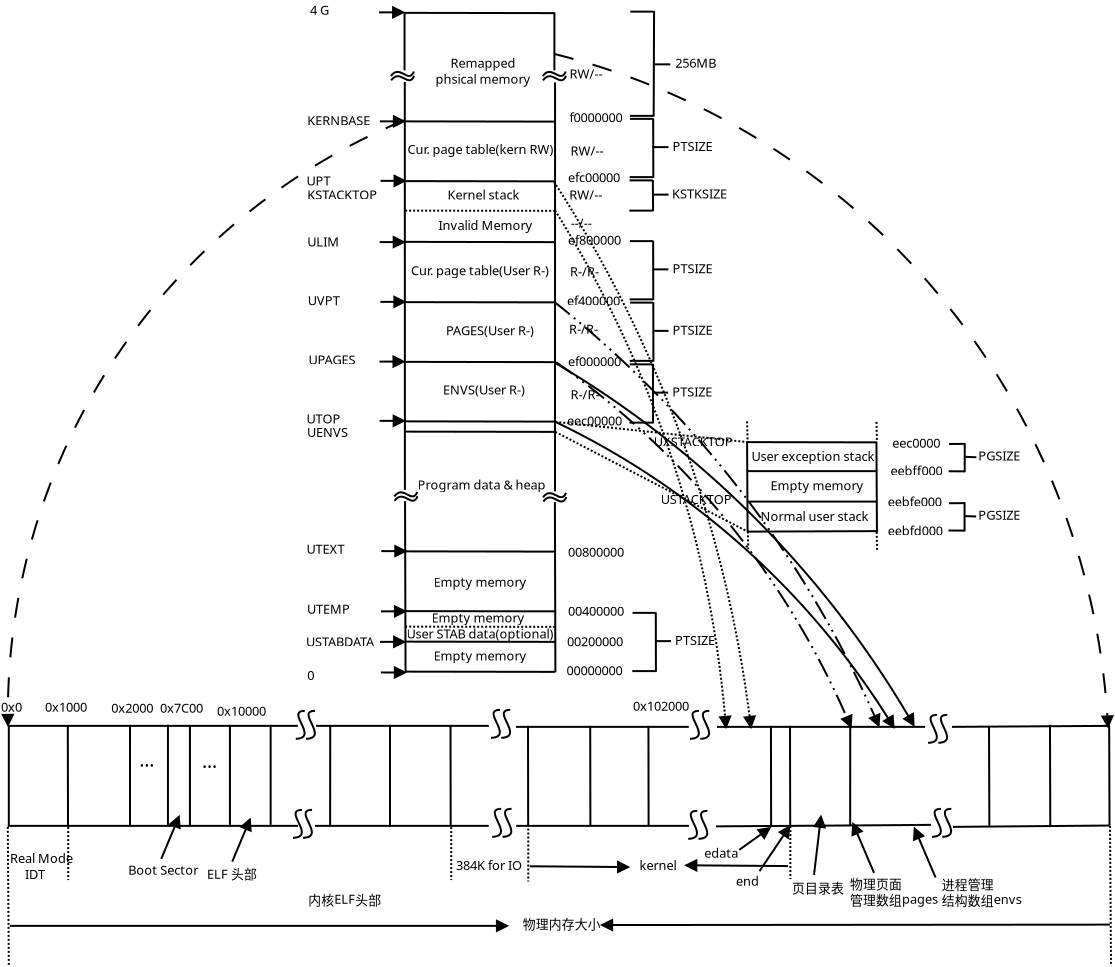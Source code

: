 <?xml version="1.0" encoding="UTF-8"?>
<dia:diagram xmlns:dia="http://www.lysator.liu.se/~alla/dia/">
  <dia:layer name="Background" visible="true">
    <dia:object type="Standard - Line" version="0" id="O0">
      <dia:attribute name="obj_pos">
        <dia:point val="12.537,23.988"/>
      </dia:attribute>
      <dia:attribute name="obj_bb">
        <dia:rectangle val="12.487,23.937;12.613,32.55"/>
      </dia:attribute>
      <dia:attribute name="conn_endpoints">
        <dia:point val="12.537,23.988"/>
        <dia:point val="12.562,32.5"/>
      </dia:attribute>
      <dia:attribute name="numcp">
        <dia:int val="1"/>
      </dia:attribute>
    </dia:object>
    <dia:object type="Standard - Line" version="0" id="O1">
      <dia:attribute name="obj_pos">
        <dia:point val="12.525,3.031"/>
      </dia:attribute>
      <dia:attribute name="obj_bb">
        <dia:rectangle val="12.475,2.981;12.58,23.475"/>
      </dia:attribute>
      <dia:attribute name="conn_endpoints">
        <dia:point val="12.525,3.031"/>
        <dia:point val="12.53,23.425"/>
      </dia:attribute>
      <dia:attribute name="numcp">
        <dia:int val="1"/>
      </dia:attribute>
    </dia:object>
    <dia:object type="Standard - Line" version="0" id="O2">
      <dia:attribute name="obj_pos">
        <dia:point val="12.512,-0.45"/>
      </dia:attribute>
      <dia:attribute name="obj_bb">
        <dia:rectangle val="12.463,-0.5;12.562,2.5"/>
      </dia:attribute>
      <dia:attribute name="conn_endpoints">
        <dia:point val="12.512,-0.45"/>
        <dia:point val="12.512,2.45"/>
      </dia:attribute>
      <dia:attribute name="numcp">
        <dia:int val="1"/>
      </dia:attribute>
    </dia:object>
    <dia:object type="Standard - Line" version="0" id="O3">
      <dia:attribute name="obj_pos">
        <dia:point val="20.03,24.038"/>
      </dia:attribute>
      <dia:attribute name="obj_bb">
        <dia:rectangle val="19.98,23.987;20.105,32.6"/>
      </dia:attribute>
      <dia:attribute name="conn_endpoints">
        <dia:point val="20.03,24.038"/>
        <dia:point val="20.055,32.55"/>
      </dia:attribute>
      <dia:attribute name="numcp">
        <dia:int val="1"/>
      </dia:attribute>
    </dia:object>
    <dia:object type="Standard - Line" version="0" id="O4">
      <dia:attribute name="obj_pos">
        <dia:point val="20.038,3.056"/>
      </dia:attribute>
      <dia:attribute name="obj_bb">
        <dia:rectangle val="19.985,3.006;20.087,23.55"/>
      </dia:attribute>
      <dia:attribute name="conn_endpoints">
        <dia:point val="20.038,3.056"/>
        <dia:point val="20.035,23.5"/>
      </dia:attribute>
      <dia:attribute name="numcp">
        <dia:int val="1"/>
      </dia:attribute>
    </dia:object>
    <dia:object type="Standard - Line" version="0" id="O5">
      <dia:attribute name="obj_pos">
        <dia:point val="20.005,-0.45"/>
      </dia:attribute>
      <dia:attribute name="obj_bb">
        <dia:rectangle val="19.955,-0.5;20.055,2.5"/>
      </dia:attribute>
      <dia:attribute name="conn_endpoints">
        <dia:point val="20.005,-0.45"/>
        <dia:point val="20.005,2.45"/>
      </dia:attribute>
      <dia:attribute name="numcp">
        <dia:int val="1"/>
      </dia:attribute>
    </dia:object>
    <dia:object type="Standard - Line" version="0" id="O6">
      <dia:attribute name="obj_pos">
        <dia:point val="12.537,32.513"/>
      </dia:attribute>
      <dia:attribute name="obj_bb">
        <dia:rectangle val="12.487,32.462;20.078,32.575"/>
      </dia:attribute>
      <dia:attribute name="conn_endpoints">
        <dia:point val="12.537,32.513"/>
        <dia:point val="20.028,32.525"/>
      </dia:attribute>
      <dia:attribute name="numcp">
        <dia:int val="1"/>
      </dia:attribute>
    </dia:object>
    <dia:object type="Standard - BezierLine" version="0" id="O7">
      <dia:attribute name="obj_pos">
        <dia:point val="12,23.756"/>
      </dia:attribute>
      <dia:attribute name="obj_bb">
        <dia:rectangle val="11.93,23.466;13.216,23.826"/>
      </dia:attribute>
      <dia:attribute name="bez_points">
        <dia:point val="12,23.756"/>
        <dia:point val="12.45,23.131"/>
        <dia:point val="12.875,24.181"/>
        <dia:point val="13.15,23.531"/>
      </dia:attribute>
      <dia:attribute name="corner_types">
        <dia:enum val="0"/>
        <dia:enum val="0"/>
      </dia:attribute>
    </dia:object>
    <dia:object type="Standard - BezierLine" version="0" id="O8">
      <dia:attribute name="obj_pos">
        <dia:point val="12.012,23.972"/>
      </dia:attribute>
      <dia:attribute name="obj_bb">
        <dia:rectangle val="11.943,23.681;13.228,24.042"/>
      </dia:attribute>
      <dia:attribute name="bez_points">
        <dia:point val="12.012,23.972"/>
        <dia:point val="12.462,23.347"/>
        <dia:point val="12.887,24.397"/>
        <dia:point val="13.162,23.747"/>
      </dia:attribute>
      <dia:attribute name="corner_types">
        <dia:enum val="0"/>
        <dia:enum val="0"/>
      </dia:attribute>
    </dia:object>
    <dia:object type="Standard - BezierLine" version="0" id="O9">
      <dia:attribute name="obj_pos">
        <dia:point val="19.437,23.797"/>
      </dia:attribute>
      <dia:attribute name="obj_bb">
        <dia:rectangle val="19.367,23.506;20.653,23.867"/>
      </dia:attribute>
      <dia:attribute name="bez_points">
        <dia:point val="19.437,23.797"/>
        <dia:point val="19.887,23.172"/>
        <dia:point val="20.312,24.222"/>
        <dia:point val="20.587,23.572"/>
      </dia:attribute>
      <dia:attribute name="corner_types">
        <dia:enum val="0"/>
        <dia:enum val="0"/>
      </dia:attribute>
    </dia:object>
    <dia:object type="Standard - BezierLine" version="0" id="O10">
      <dia:attribute name="obj_pos">
        <dia:point val="19.45,24.012"/>
      </dia:attribute>
      <dia:attribute name="obj_bb">
        <dia:rectangle val="19.38,23.722;20.665,24.082"/>
      </dia:attribute>
      <dia:attribute name="bez_points">
        <dia:point val="19.45,24.012"/>
        <dia:point val="19.9,23.387"/>
        <dia:point val="20.325,24.437"/>
        <dia:point val="20.6,23.787"/>
      </dia:attribute>
      <dia:attribute name="corner_types">
        <dia:enum val="0"/>
        <dia:enum val="0"/>
      </dia:attribute>
    </dia:object>
    <dia:object type="Standard - BezierLine" version="0" id="O11">
      <dia:attribute name="obj_pos">
        <dia:point val="11.83,2.734"/>
      </dia:attribute>
      <dia:attribute name="obj_bb">
        <dia:rectangle val="11.76,2.444;13.045,2.804"/>
      </dia:attribute>
      <dia:attribute name="bez_points">
        <dia:point val="11.83,2.734"/>
        <dia:point val="12.28,2.109"/>
        <dia:point val="12.705,3.159"/>
        <dia:point val="12.98,2.509"/>
      </dia:attribute>
      <dia:attribute name="corner_types">
        <dia:enum val="0"/>
        <dia:enum val="0"/>
      </dia:attribute>
    </dia:object>
    <dia:object type="Standard - BezierLine" version="0" id="O12">
      <dia:attribute name="obj_pos">
        <dia:point val="11.842,2.95"/>
      </dia:attribute>
      <dia:attribute name="obj_bb">
        <dia:rectangle val="11.772,2.659;13.058,3.02"/>
      </dia:attribute>
      <dia:attribute name="bez_points">
        <dia:point val="11.842,2.95"/>
        <dia:point val="12.292,2.325"/>
        <dia:point val="12.717,3.375"/>
        <dia:point val="12.992,2.725"/>
      </dia:attribute>
      <dia:attribute name="corner_types">
        <dia:enum val="0"/>
        <dia:enum val="0"/>
      </dia:attribute>
    </dia:object>
    <dia:object type="Standard - BezierLine" version="0" id="O13">
      <dia:attribute name="obj_pos">
        <dia:point val="19.422,2.734"/>
      </dia:attribute>
      <dia:attribute name="obj_bb">
        <dia:rectangle val="19.352,2.444;20.638,2.804"/>
      </dia:attribute>
      <dia:attribute name="bez_points">
        <dia:point val="19.422,2.734"/>
        <dia:point val="19.872,2.109"/>
        <dia:point val="20.297,3.159"/>
        <dia:point val="20.572,2.509"/>
      </dia:attribute>
      <dia:attribute name="corner_types">
        <dia:enum val="0"/>
        <dia:enum val="0"/>
      </dia:attribute>
    </dia:object>
    <dia:object type="Standard - BezierLine" version="0" id="O14">
      <dia:attribute name="obj_pos">
        <dia:point val="19.435,2.95"/>
      </dia:attribute>
      <dia:attribute name="obj_bb">
        <dia:rectangle val="19.365,2.659;20.65,3.02"/>
      </dia:attribute>
      <dia:attribute name="bez_points">
        <dia:point val="19.435,2.95"/>
        <dia:point val="19.885,2.325"/>
        <dia:point val="20.31,3.375"/>
        <dia:point val="20.585,2.725"/>
      </dia:attribute>
      <dia:attribute name="corner_types">
        <dia:enum val="0"/>
        <dia:enum val="0"/>
      </dia:attribute>
    </dia:object>
    <dia:object type="Standard - Line" version="0" id="O15">
      <dia:attribute name="obj_pos">
        <dia:point val="11.325,32.556"/>
      </dia:attribute>
      <dia:attribute name="obj_bb">
        <dia:rectangle val="11.275,32.056;12.625,33.056"/>
      </dia:attribute>
      <dia:attribute name="conn_endpoints">
        <dia:point val="11.325,32.556"/>
        <dia:point val="12.575,32.556"/>
      </dia:attribute>
      <dia:attribute name="numcp">
        <dia:int val="1"/>
      </dia:attribute>
      <dia:attribute name="end_arrow">
        <dia:enum val="3"/>
      </dia:attribute>
      <dia:attribute name="end_arrow_length">
        <dia:real val="0.5"/>
      </dia:attribute>
      <dia:attribute name="end_arrow_width">
        <dia:real val="0.5"/>
      </dia:attribute>
    </dia:object>
    <dia:object type="Standard - Line" version="0" id="O16">
      <dia:attribute name="obj_pos">
        <dia:point val="11.289,31.025"/>
      </dia:attribute>
      <dia:attribute name="obj_bb">
        <dia:rectangle val="11.239,30.525;12.589,31.525"/>
      </dia:attribute>
      <dia:attribute name="conn_endpoints">
        <dia:point val="11.289,31.025"/>
        <dia:point val="12.539,31.025"/>
      </dia:attribute>
      <dia:attribute name="numcp">
        <dia:int val="1"/>
      </dia:attribute>
      <dia:attribute name="end_arrow">
        <dia:enum val="3"/>
      </dia:attribute>
      <dia:attribute name="end_arrow_length">
        <dia:real val="0.5"/>
      </dia:attribute>
      <dia:attribute name="end_arrow_width">
        <dia:real val="0.5"/>
      </dia:attribute>
    </dia:object>
    <dia:object type="Standard - Line" version="0" id="O17">
      <dia:attribute name="obj_pos">
        <dia:point val="11.332,29.5"/>
      </dia:attribute>
      <dia:attribute name="obj_bb">
        <dia:rectangle val="11.282,29;12.632,30"/>
      </dia:attribute>
      <dia:attribute name="conn_endpoints">
        <dia:point val="11.332,29.5"/>
        <dia:point val="12.582,29.5"/>
      </dia:attribute>
      <dia:attribute name="numcp">
        <dia:int val="1"/>
      </dia:attribute>
      <dia:attribute name="end_arrow">
        <dia:enum val="3"/>
      </dia:attribute>
      <dia:attribute name="end_arrow_length">
        <dia:real val="0.5"/>
      </dia:attribute>
      <dia:attribute name="end_arrow_width">
        <dia:real val="0.5"/>
      </dia:attribute>
    </dia:object>
    <dia:object type="Standard - Line" version="0" id="O18">
      <dia:attribute name="obj_pos">
        <dia:point val="11.349,26.488"/>
      </dia:attribute>
      <dia:attribute name="obj_bb">
        <dia:rectangle val="11.299,25.988;12.649,26.988"/>
      </dia:attribute>
      <dia:attribute name="conn_endpoints">
        <dia:point val="11.349,26.488"/>
        <dia:point val="12.599,26.488"/>
      </dia:attribute>
      <dia:attribute name="numcp">
        <dia:int val="1"/>
      </dia:attribute>
      <dia:attribute name="end_arrow">
        <dia:enum val="3"/>
      </dia:attribute>
      <dia:attribute name="end_arrow_length">
        <dia:real val="0.5"/>
      </dia:attribute>
      <dia:attribute name="end_arrow_width">
        <dia:real val="0.5"/>
      </dia:attribute>
    </dia:object>
    <dia:object type="Standard - Line" version="0" id="O19">
      <dia:attribute name="obj_pos">
        <dia:point val="11.267,19.975"/>
      </dia:attribute>
      <dia:attribute name="obj_bb">
        <dia:rectangle val="11.217,19.475;12.567,20.475"/>
      </dia:attribute>
      <dia:attribute name="conn_endpoints">
        <dia:point val="11.267,19.975"/>
        <dia:point val="12.517,19.975"/>
      </dia:attribute>
      <dia:attribute name="numcp">
        <dia:int val="1"/>
      </dia:attribute>
      <dia:attribute name="end_arrow">
        <dia:enum val="3"/>
      </dia:attribute>
      <dia:attribute name="end_arrow_length">
        <dia:real val="0.5"/>
      </dia:attribute>
      <dia:attribute name="end_arrow_width">
        <dia:real val="0.5"/>
      </dia:attribute>
    </dia:object>
    <dia:object type="Standard - Line" version="0" id="O20">
      <dia:attribute name="obj_pos">
        <dia:point val="11.259,17.012"/>
      </dia:attribute>
      <dia:attribute name="obj_bb">
        <dia:rectangle val="11.209,16.512;12.559,17.512"/>
      </dia:attribute>
      <dia:attribute name="conn_endpoints">
        <dia:point val="11.259,17.012"/>
        <dia:point val="12.509,17.012"/>
      </dia:attribute>
      <dia:attribute name="numcp">
        <dia:int val="1"/>
      </dia:attribute>
      <dia:attribute name="end_arrow">
        <dia:enum val="3"/>
      </dia:attribute>
      <dia:attribute name="end_arrow_length">
        <dia:real val="0.5"/>
      </dia:attribute>
      <dia:attribute name="end_arrow_width">
        <dia:real val="0.5"/>
      </dia:attribute>
    </dia:object>
    <dia:object type="Standard - Line" version="0" id="O21">
      <dia:attribute name="obj_pos">
        <dia:point val="11.302,14.025"/>
      </dia:attribute>
      <dia:attribute name="obj_bb">
        <dia:rectangle val="11.252,13.525;12.602,14.525"/>
      </dia:attribute>
      <dia:attribute name="conn_endpoints">
        <dia:point val="11.302,14.025"/>
        <dia:point val="12.552,14.025"/>
      </dia:attribute>
      <dia:attribute name="numcp">
        <dia:int val="1"/>
      </dia:attribute>
      <dia:attribute name="end_arrow">
        <dia:enum val="3"/>
      </dia:attribute>
      <dia:attribute name="end_arrow_length">
        <dia:real val="0.5"/>
      </dia:attribute>
      <dia:attribute name="end_arrow_width">
        <dia:real val="0.5"/>
      </dia:attribute>
    </dia:object>
    <dia:object type="Standard - Line" version="0" id="O22">
      <dia:attribute name="obj_pos">
        <dia:point val="11.269,11.037"/>
      </dia:attribute>
      <dia:attribute name="obj_bb">
        <dia:rectangle val="11.219,10.537;12.569,11.537"/>
      </dia:attribute>
      <dia:attribute name="conn_endpoints">
        <dia:point val="11.269,11.037"/>
        <dia:point val="12.519,11.037"/>
      </dia:attribute>
      <dia:attribute name="numcp">
        <dia:int val="1"/>
      </dia:attribute>
      <dia:attribute name="end_arrow">
        <dia:enum val="3"/>
      </dia:attribute>
      <dia:attribute name="end_arrow_length">
        <dia:real val="0.5"/>
      </dia:attribute>
      <dia:attribute name="end_arrow_width">
        <dia:real val="0.5"/>
      </dia:attribute>
    </dia:object>
    <dia:object type="Standard - Line" version="0" id="O23">
      <dia:attribute name="obj_pos">
        <dia:point val="11.312,7.975"/>
      </dia:attribute>
      <dia:attribute name="obj_bb">
        <dia:rectangle val="11.262,7.475;12.612,8.475"/>
      </dia:attribute>
      <dia:attribute name="conn_endpoints">
        <dia:point val="11.312,7.975"/>
        <dia:point val="12.562,7.975"/>
      </dia:attribute>
      <dia:attribute name="numcp">
        <dia:int val="1"/>
      </dia:attribute>
      <dia:attribute name="end_arrow">
        <dia:enum val="3"/>
      </dia:attribute>
      <dia:attribute name="end_arrow_length">
        <dia:real val="0.5"/>
      </dia:attribute>
      <dia:attribute name="end_arrow_width">
        <dia:real val="0.5"/>
      </dia:attribute>
    </dia:object>
    <dia:object type="Standard - Line" version="0" id="O24">
      <dia:attribute name="obj_pos">
        <dia:point val="11.279,5"/>
      </dia:attribute>
      <dia:attribute name="obj_bb">
        <dia:rectangle val="11.229,4.5;12.579,5.5"/>
      </dia:attribute>
      <dia:attribute name="conn_endpoints">
        <dia:point val="11.279,5"/>
        <dia:point val="12.529,5"/>
      </dia:attribute>
      <dia:attribute name="numcp">
        <dia:int val="1"/>
      </dia:attribute>
      <dia:attribute name="end_arrow">
        <dia:enum val="3"/>
      </dia:attribute>
      <dia:attribute name="end_arrow_length">
        <dia:real val="0.5"/>
      </dia:attribute>
      <dia:attribute name="end_arrow_width">
        <dia:real val="0.5"/>
      </dia:attribute>
    </dia:object>
    <dia:object type="Standard - Line" version="0" id="O25">
      <dia:attribute name="obj_pos">
        <dia:point val="11.239,-0.45"/>
      </dia:attribute>
      <dia:attribute name="obj_bb">
        <dia:rectangle val="11.189,-0.95;12.539,0.05"/>
      </dia:attribute>
      <dia:attribute name="conn_endpoints">
        <dia:point val="11.239,-0.45"/>
        <dia:point val="12.489,-0.45"/>
      </dia:attribute>
      <dia:attribute name="numcp">
        <dia:int val="1"/>
      </dia:attribute>
      <dia:attribute name="end_arrow">
        <dia:enum val="3"/>
      </dia:attribute>
      <dia:attribute name="end_arrow_length">
        <dia:real val="0.5"/>
      </dia:attribute>
      <dia:attribute name="end_arrow_width">
        <dia:real val="0.5"/>
      </dia:attribute>
    </dia:object>
    <dia:object type="Standard - Text" version="1" id="O26">
      <dia:attribute name="obj_pos">
        <dia:point val="7.647,32.938"/>
      </dia:attribute>
      <dia:attribute name="obj_bb">
        <dia:rectangle val="7.647,32.395;8.019,33.335"/>
      </dia:attribute>
      <dia:attribute name="text">
        <dia:composite type="text">
          <dia:attribute name="string">
            <dia:string>#0#</dia:string>
          </dia:attribute>
          <dia:attribute name="font">
            <dia:font family="sans" style="0" name="Helvetica"/>
          </dia:attribute>
          <dia:attribute name="height">
            <dia:real val="0.8"/>
          </dia:attribute>
          <dia:attribute name="pos">
            <dia:point val="7.647,32.938"/>
          </dia:attribute>
          <dia:attribute name="color">
            <dia:color val="#000000"/>
          </dia:attribute>
          <dia:attribute name="alignment">
            <dia:enum val="0"/>
          </dia:attribute>
        </dia:composite>
      </dia:attribute>
      <dia:attribute name="valign">
        <dia:enum val="3"/>
      </dia:attribute>
    </dia:object>
    <dia:object type="Standard - Text" version="1" id="O27">
      <dia:attribute name="obj_pos">
        <dia:point val="7.589,31.255"/>
      </dia:attribute>
      <dia:attribute name="obj_bb">
        <dia:rectangle val="7.589,30.712;11.001,31.652"/>
      </dia:attribute>
      <dia:attribute name="text">
        <dia:composite type="text">
          <dia:attribute name="string">
            <dia:string>#USTABDATA#</dia:string>
          </dia:attribute>
          <dia:attribute name="font">
            <dia:font family="sans" style="0" name="Helvetica"/>
          </dia:attribute>
          <dia:attribute name="height">
            <dia:real val="0.8"/>
          </dia:attribute>
          <dia:attribute name="pos">
            <dia:point val="7.589,31.255"/>
          </dia:attribute>
          <dia:attribute name="color">
            <dia:color val="#000000"/>
          </dia:attribute>
          <dia:attribute name="alignment">
            <dia:enum val="0"/>
          </dia:attribute>
        </dia:composite>
      </dia:attribute>
      <dia:attribute name="valign">
        <dia:enum val="3"/>
      </dia:attribute>
    </dia:object>
    <dia:object type="Standard - Text" version="1" id="O28">
      <dia:attribute name="obj_pos">
        <dia:point val="7.639,29.617"/>
      </dia:attribute>
      <dia:attribute name="obj_bb">
        <dia:rectangle val="7.639,29.075;9.644,30.015"/>
      </dia:attribute>
      <dia:attribute name="text">
        <dia:composite type="text">
          <dia:attribute name="string">
            <dia:string>#UTEMP#</dia:string>
          </dia:attribute>
          <dia:attribute name="font">
            <dia:font family="sans" style="0" name="Helvetica"/>
          </dia:attribute>
          <dia:attribute name="height">
            <dia:real val="0.8"/>
          </dia:attribute>
          <dia:attribute name="pos">
            <dia:point val="7.639,29.617"/>
          </dia:attribute>
          <dia:attribute name="color">
            <dia:color val="#000000"/>
          </dia:attribute>
          <dia:attribute name="alignment">
            <dia:enum val="0"/>
          </dia:attribute>
        </dia:composite>
      </dia:attribute>
      <dia:attribute name="valign">
        <dia:enum val="3"/>
      </dia:attribute>
    </dia:object>
    <dia:object type="Standard - Text" version="1" id="O29">
      <dia:attribute name="obj_pos">
        <dia:point val="7.614,26.617"/>
      </dia:attribute>
      <dia:attribute name="obj_bb">
        <dia:rectangle val="7.614,26.075;9.509,27.015"/>
      </dia:attribute>
      <dia:attribute name="text">
        <dia:composite type="text">
          <dia:attribute name="string">
            <dia:string>#UTEXT#</dia:string>
          </dia:attribute>
          <dia:attribute name="font">
            <dia:font family="sans" style="0" name="Helvetica"/>
          </dia:attribute>
          <dia:attribute name="height">
            <dia:real val="0.8"/>
          </dia:attribute>
          <dia:attribute name="pos">
            <dia:point val="7.614,26.617"/>
          </dia:attribute>
          <dia:attribute name="color">
            <dia:color val="#000000"/>
          </dia:attribute>
          <dia:attribute name="alignment">
            <dia:enum val="0"/>
          </dia:attribute>
        </dia:composite>
      </dia:attribute>
      <dia:attribute name="valign">
        <dia:enum val="3"/>
      </dia:attribute>
    </dia:object>
    <dia:object type="Standard - Text" version="1" id="O30">
      <dia:attribute name="obj_pos">
        <dia:point val="7.614,20.105"/>
      </dia:attribute>
      <dia:attribute name="obj_bb">
        <dia:rectangle val="7.614,19.562;9.204,20.503"/>
      </dia:attribute>
      <dia:attribute name="text">
        <dia:composite type="text">
          <dia:attribute name="string">
            <dia:string>#UTOP#</dia:string>
          </dia:attribute>
          <dia:attribute name="font">
            <dia:font family="sans" style="0" name="Helvetica"/>
          </dia:attribute>
          <dia:attribute name="height">
            <dia:real val="0.8"/>
          </dia:attribute>
          <dia:attribute name="pos">
            <dia:point val="7.614,20.105"/>
          </dia:attribute>
          <dia:attribute name="color">
            <dia:color val="#000000"/>
          </dia:attribute>
          <dia:attribute name="alignment">
            <dia:enum val="0"/>
          </dia:attribute>
        </dia:composite>
      </dia:attribute>
      <dia:attribute name="valign">
        <dia:enum val="3"/>
      </dia:attribute>
    </dia:object>
    <dia:object type="Standard - Text" version="1" id="O31">
      <dia:attribute name="obj_pos">
        <dia:point val="7.639,20.78"/>
      </dia:attribute>
      <dia:attribute name="obj_bb">
        <dia:rectangle val="7.639,20.238;9.642,21.177"/>
      </dia:attribute>
      <dia:attribute name="text">
        <dia:composite type="text">
          <dia:attribute name="string">
            <dia:string>#UENVS#</dia:string>
          </dia:attribute>
          <dia:attribute name="font">
            <dia:font family="sans" style="0" name="Helvetica"/>
          </dia:attribute>
          <dia:attribute name="height">
            <dia:real val="0.8"/>
          </dia:attribute>
          <dia:attribute name="pos">
            <dia:point val="7.639,20.78"/>
          </dia:attribute>
          <dia:attribute name="color">
            <dia:color val="#000000"/>
          </dia:attribute>
          <dia:attribute name="alignment">
            <dia:enum val="0"/>
          </dia:attribute>
        </dia:composite>
      </dia:attribute>
      <dia:attribute name="valign">
        <dia:enum val="3"/>
      </dia:attribute>
    </dia:object>
    <dia:object type="Standard - Text" version="1" id="O32">
      <dia:attribute name="obj_pos">
        <dia:point val="7.707,17.155"/>
      </dia:attribute>
      <dia:attribute name="obj_bb">
        <dia:rectangle val="7.707,16.613;10.067,17.552"/>
      </dia:attribute>
      <dia:attribute name="text">
        <dia:composite type="text">
          <dia:attribute name="string">
            <dia:string>#UPAGES#</dia:string>
          </dia:attribute>
          <dia:attribute name="font">
            <dia:font family="sans" style="0" name="Helvetica"/>
          </dia:attribute>
          <dia:attribute name="height">
            <dia:real val="0.8"/>
          </dia:attribute>
          <dia:attribute name="pos">
            <dia:point val="7.707,17.155"/>
          </dia:attribute>
          <dia:attribute name="color">
            <dia:color val="#000000"/>
          </dia:attribute>
          <dia:attribute name="alignment">
            <dia:enum val="0"/>
          </dia:attribute>
        </dia:composite>
      </dia:attribute>
      <dia:attribute name="valign">
        <dia:enum val="3"/>
      </dia:attribute>
    </dia:object>
    <dia:object type="Standard - Text" version="1" id="O33">
      <dia:attribute name="obj_pos">
        <dia:point val="7.674,14.193"/>
      </dia:attribute>
      <dia:attribute name="obj_bb">
        <dia:rectangle val="7.674,13.65;9.207,14.59"/>
      </dia:attribute>
      <dia:attribute name="text">
        <dia:composite type="text">
          <dia:attribute name="string">
            <dia:string>#UVPT#</dia:string>
          </dia:attribute>
          <dia:attribute name="font">
            <dia:font family="sans" style="0" name="Helvetica"/>
          </dia:attribute>
          <dia:attribute name="height">
            <dia:real val="0.8"/>
          </dia:attribute>
          <dia:attribute name="pos">
            <dia:point val="7.674,14.193"/>
          </dia:attribute>
          <dia:attribute name="color">
            <dia:color val="#000000"/>
          </dia:attribute>
          <dia:attribute name="alignment">
            <dia:enum val="0"/>
          </dia:attribute>
        </dia:composite>
      </dia:attribute>
      <dia:attribute name="valign">
        <dia:enum val="3"/>
      </dia:attribute>
    </dia:object>
    <dia:object type="Standard - Text" version="1" id="O34">
      <dia:attribute name="obj_pos">
        <dia:point val="7.642,11.255"/>
      </dia:attribute>
      <dia:attribute name="obj_bb">
        <dia:rectangle val="7.642,10.713;9.067,11.652"/>
      </dia:attribute>
      <dia:attribute name="text">
        <dia:composite type="text">
          <dia:attribute name="string">
            <dia:string>#ULIM#</dia:string>
          </dia:attribute>
          <dia:attribute name="font">
            <dia:font family="sans" style="0" name="Helvetica"/>
          </dia:attribute>
          <dia:attribute name="height">
            <dia:real val="0.8"/>
          </dia:attribute>
          <dia:attribute name="pos">
            <dia:point val="7.642,11.255"/>
          </dia:attribute>
          <dia:attribute name="color">
            <dia:color val="#000000"/>
          </dia:attribute>
          <dia:attribute name="alignment">
            <dia:enum val="0"/>
          </dia:attribute>
        </dia:composite>
      </dia:attribute>
      <dia:attribute name="valign">
        <dia:enum val="3"/>
      </dia:attribute>
    </dia:object>
    <dia:object type="Standard - Text" version="1" id="O35">
      <dia:attribute name="obj_pos">
        <dia:point val="7.609,8.205"/>
      </dia:attribute>
      <dia:attribute name="obj_bb">
        <dia:rectangle val="7.609,7.662;8.742,8.602"/>
      </dia:attribute>
      <dia:attribute name="text">
        <dia:composite type="text">
          <dia:attribute name="string">
            <dia:string>#UPT#</dia:string>
          </dia:attribute>
          <dia:attribute name="font">
            <dia:font family="sans" style="0" name="Helvetica"/>
          </dia:attribute>
          <dia:attribute name="height">
            <dia:real val="0.8"/>
          </dia:attribute>
          <dia:attribute name="pos">
            <dia:point val="7.609,8.205"/>
          </dia:attribute>
          <dia:attribute name="color">
            <dia:color val="#000000"/>
          </dia:attribute>
          <dia:attribute name="alignment">
            <dia:enum val="0"/>
          </dia:attribute>
        </dia:composite>
      </dia:attribute>
      <dia:attribute name="valign">
        <dia:enum val="3"/>
      </dia:attribute>
    </dia:object>
    <dia:object type="Standard - Text" version="1" id="O36">
      <dia:attribute name="obj_pos">
        <dia:point val="7.652,8.905"/>
      </dia:attribute>
      <dia:attribute name="obj_bb">
        <dia:rectangle val="7.652,8.363;11.059,9.303"/>
      </dia:attribute>
      <dia:attribute name="text">
        <dia:composite type="text">
          <dia:attribute name="string">
            <dia:string>#KSTACKTOP#</dia:string>
          </dia:attribute>
          <dia:attribute name="font">
            <dia:font family="sans" style="0" name="Helvetica"/>
          </dia:attribute>
          <dia:attribute name="height">
            <dia:real val="0.8"/>
          </dia:attribute>
          <dia:attribute name="pos">
            <dia:point val="7.652,8.905"/>
          </dia:attribute>
          <dia:attribute name="color">
            <dia:color val="#000000"/>
          </dia:attribute>
          <dia:attribute name="alignment">
            <dia:enum val="0"/>
          </dia:attribute>
        </dia:composite>
      </dia:attribute>
      <dia:attribute name="valign">
        <dia:enum val="3"/>
      </dia:attribute>
    </dia:object>
    <dia:object type="Standard - Text" version="1" id="O37">
      <dia:attribute name="obj_pos">
        <dia:point val="7.644,5.192"/>
      </dia:attribute>
      <dia:attribute name="obj_bb">
        <dia:rectangle val="7.644,4.65;10.782,5.59"/>
      </dia:attribute>
      <dia:attribute name="text">
        <dia:composite type="text">
          <dia:attribute name="string">
            <dia:string>#KERNBASE#</dia:string>
          </dia:attribute>
          <dia:attribute name="font">
            <dia:font family="sans" style="0" name="Helvetica"/>
          </dia:attribute>
          <dia:attribute name="height">
            <dia:real val="0.8"/>
          </dia:attribute>
          <dia:attribute name="pos">
            <dia:point val="7.644,5.192"/>
          </dia:attribute>
          <dia:attribute name="color">
            <dia:color val="#000000"/>
          </dia:attribute>
          <dia:attribute name="alignment">
            <dia:enum val="0"/>
          </dia:attribute>
        </dia:composite>
      </dia:attribute>
      <dia:attribute name="valign">
        <dia:enum val="3"/>
      </dia:attribute>
    </dia:object>
    <dia:object type="Standard - Text" version="1" id="O38">
      <dia:attribute name="obj_pos">
        <dia:point val="7.785,-0.333"/>
      </dia:attribute>
      <dia:attribute name="obj_bb">
        <dia:rectangle val="7.785,-0.875;8.793,0.065"/>
      </dia:attribute>
      <dia:attribute name="text">
        <dia:composite type="text">
          <dia:attribute name="string">
            <dia:string>#4 G#</dia:string>
          </dia:attribute>
          <dia:attribute name="font">
            <dia:font family="sans" style="0" name="Helvetica"/>
          </dia:attribute>
          <dia:attribute name="height">
            <dia:real val="0.8"/>
          </dia:attribute>
          <dia:attribute name="pos">
            <dia:point val="7.785,-0.333"/>
          </dia:attribute>
          <dia:attribute name="color">
            <dia:color val="#000000"/>
          </dia:attribute>
          <dia:attribute name="alignment">
            <dia:enum val="0"/>
          </dia:attribute>
        </dia:composite>
      </dia:attribute>
      <dia:attribute name="valign">
        <dia:enum val="3"/>
      </dia:attribute>
    </dia:object>
    <dia:object type="Standard - Text" version="1" id="O39">
      <dia:attribute name="obj_pos">
        <dia:point val="20.605,32.693"/>
      </dia:attribute>
      <dia:attribute name="obj_bb">
        <dia:rectangle val="20.605,32.15;23.585,33.09"/>
      </dia:attribute>
      <dia:attribute name="text">
        <dia:composite type="text">
          <dia:attribute name="string">
            <dia:string>#00000000#</dia:string>
          </dia:attribute>
          <dia:attribute name="font">
            <dia:font family="sans" style="0" name="Helvetica"/>
          </dia:attribute>
          <dia:attribute name="height">
            <dia:real val="0.8"/>
          </dia:attribute>
          <dia:attribute name="pos">
            <dia:point val="20.605,32.693"/>
          </dia:attribute>
          <dia:attribute name="color">
            <dia:color val="#000000"/>
          </dia:attribute>
          <dia:attribute name="alignment">
            <dia:enum val="0"/>
          </dia:attribute>
        </dia:composite>
      </dia:attribute>
      <dia:attribute name="valign">
        <dia:enum val="3"/>
      </dia:attribute>
    </dia:object>
    <dia:object type="Standard - Text" version="1" id="O40">
      <dia:attribute name="obj_pos">
        <dia:point val="20.63,31.242"/>
      </dia:attribute>
      <dia:attribute name="obj_bb">
        <dia:rectangle val="20.63,30.7;23.608,31.64"/>
      </dia:attribute>
      <dia:attribute name="text">
        <dia:composite type="text">
          <dia:attribute name="string">
            <dia:string>#00200000#</dia:string>
          </dia:attribute>
          <dia:attribute name="font">
            <dia:font family="sans" style="0" name="Helvetica"/>
          </dia:attribute>
          <dia:attribute name="height">
            <dia:real val="0.8"/>
          </dia:attribute>
          <dia:attribute name="pos">
            <dia:point val="20.63,31.242"/>
          </dia:attribute>
          <dia:attribute name="color">
            <dia:color val="#000000"/>
          </dia:attribute>
          <dia:attribute name="alignment">
            <dia:enum val="0"/>
          </dia:attribute>
        </dia:composite>
      </dia:attribute>
      <dia:attribute name="valign">
        <dia:enum val="3"/>
      </dia:attribute>
    </dia:object>
    <dia:object type="Standard - Text" version="1" id="O41">
      <dia:attribute name="obj_pos">
        <dia:point val="20.68,29.718"/>
      </dia:attribute>
      <dia:attribute name="obj_bb">
        <dia:rectangle val="20.68,29.175;23.658,30.115"/>
      </dia:attribute>
      <dia:attribute name="text">
        <dia:composite type="text">
          <dia:attribute name="string">
            <dia:string>#00400000#</dia:string>
          </dia:attribute>
          <dia:attribute name="font">
            <dia:font family="sans" style="0" name="Helvetica"/>
          </dia:attribute>
          <dia:attribute name="height">
            <dia:real val="0.8"/>
          </dia:attribute>
          <dia:attribute name="pos">
            <dia:point val="20.68,29.718"/>
          </dia:attribute>
          <dia:attribute name="color">
            <dia:color val="#000000"/>
          </dia:attribute>
          <dia:attribute name="alignment">
            <dia:enum val="0"/>
          </dia:attribute>
        </dia:composite>
      </dia:attribute>
      <dia:attribute name="valign">
        <dia:enum val="3"/>
      </dia:attribute>
    </dia:object>
    <dia:object type="Standard - Text" version="1" id="O42">
      <dia:attribute name="obj_pos">
        <dia:point val="20.68,26.767"/>
      </dia:attribute>
      <dia:attribute name="obj_bb">
        <dia:rectangle val="20.68,26.225;23.66,27.165"/>
      </dia:attribute>
      <dia:attribute name="text">
        <dia:composite type="text">
          <dia:attribute name="string">
            <dia:string>#00800000#</dia:string>
          </dia:attribute>
          <dia:attribute name="font">
            <dia:font family="sans" style="0" name="Helvetica"/>
          </dia:attribute>
          <dia:attribute name="height">
            <dia:real val="0.8"/>
          </dia:attribute>
          <dia:attribute name="pos">
            <dia:point val="20.68,26.767"/>
          </dia:attribute>
          <dia:attribute name="color">
            <dia:color val="#000000"/>
          </dia:attribute>
          <dia:attribute name="alignment">
            <dia:enum val="0"/>
          </dia:attribute>
        </dia:composite>
      </dia:attribute>
      <dia:attribute name="valign">
        <dia:enum val="3"/>
      </dia:attribute>
    </dia:object>
    <dia:object type="Standard - PolyLine" version="0" id="O43">
      <dia:attribute name="obj_pos">
        <dia:point val="25.075,29.55"/>
      </dia:attribute>
      <dia:attribute name="obj_bb">
        <dia:rectangle val="25.025,29.5;25.131,32.575"/>
      </dia:attribute>
      <dia:attribute name="poly_points">
        <dia:point val="25.075,29.55"/>
        <dia:point val="25.081,32.525"/>
      </dia:attribute>
    </dia:object>
    <dia:object type="Standard - PolyLine" version="0" id="O44">
      <dia:attribute name="obj_pos">
        <dia:point val="23.913,29.575"/>
      </dia:attribute>
      <dia:attribute name="obj_bb">
        <dia:rectangle val="23.863,29.525;25.113,29.625"/>
      </dia:attribute>
      <dia:attribute name="poly_points">
        <dia:point val="23.913,29.575"/>
        <dia:point val="25.063,29.575"/>
      </dia:attribute>
    </dia:object>
    <dia:object type="Standard - PolyLine" version="0" id="O45">
      <dia:attribute name="obj_pos">
        <dia:point val="23.9,32.487"/>
      </dia:attribute>
      <dia:attribute name="obj_bb">
        <dia:rectangle val="23.85,32.438;25.125,32.538"/>
      </dia:attribute>
      <dia:attribute name="poly_points">
        <dia:point val="23.9,32.487"/>
        <dia:point val="25.075,32.487"/>
      </dia:attribute>
    </dia:object>
    <dia:object type="Standard - Line" version="0" id="O46">
      <dia:attribute name="obj_pos">
        <dia:point val="25.063,30.988"/>
      </dia:attribute>
      <dia:attribute name="obj_bb">
        <dia:rectangle val="25.013,30.938;25.888,31.038"/>
      </dia:attribute>
      <dia:attribute name="conn_endpoints">
        <dia:point val="25.063,30.988"/>
        <dia:point val="25.838,30.988"/>
      </dia:attribute>
      <dia:attribute name="numcp">
        <dia:int val="1"/>
      </dia:attribute>
    </dia:object>
    <dia:object type="Standard - Text" version="1" id="O47">
      <dia:attribute name="obj_pos">
        <dia:point val="26.04,31.18"/>
      </dia:attribute>
      <dia:attribute name="obj_bb">
        <dia:rectangle val="26.04,30.637;28.057,31.578"/>
      </dia:attribute>
      <dia:attribute name="text">
        <dia:composite type="text">
          <dia:attribute name="string">
            <dia:string>#PTSIZE#</dia:string>
          </dia:attribute>
          <dia:attribute name="font">
            <dia:font family="sans" style="0" name="Helvetica"/>
          </dia:attribute>
          <dia:attribute name="height">
            <dia:real val="0.8"/>
          </dia:attribute>
          <dia:attribute name="pos">
            <dia:point val="26.04,31.18"/>
          </dia:attribute>
          <dia:attribute name="color">
            <dia:color val="#000000"/>
          </dia:attribute>
          <dia:attribute name="alignment">
            <dia:enum val="0"/>
          </dia:attribute>
        </dia:composite>
      </dia:attribute>
      <dia:attribute name="valign">
        <dia:enum val="3"/>
      </dia:attribute>
    </dia:object>
    <dia:object type="Standard - Text" version="1" id="O48">
      <dia:attribute name="obj_pos">
        <dia:point val="13.964,31.955"/>
      </dia:attribute>
      <dia:attribute name="obj_bb">
        <dia:rectangle val="13.964,31.413;18.474,32.352"/>
      </dia:attribute>
      <dia:attribute name="text">
        <dia:composite type="text">
          <dia:attribute name="string">
            <dia:string>#Empty memory#</dia:string>
          </dia:attribute>
          <dia:attribute name="font">
            <dia:font family="sans" style="0" name="Helvetica"/>
          </dia:attribute>
          <dia:attribute name="height">
            <dia:real val="0.8"/>
          </dia:attribute>
          <dia:attribute name="pos">
            <dia:point val="13.964,31.955"/>
          </dia:attribute>
          <dia:attribute name="color">
            <dia:color val="#000000"/>
          </dia:attribute>
          <dia:attribute name="alignment">
            <dia:enum val="0"/>
          </dia:attribute>
        </dia:composite>
      </dia:attribute>
      <dia:attribute name="valign">
        <dia:enum val="3"/>
      </dia:attribute>
    </dia:object>
    <dia:object type="Standard - Text" version="1" id="O49">
      <dia:attribute name="obj_pos">
        <dia:point val="12.614,30.855"/>
      </dia:attribute>
      <dia:attribute name="obj_bb">
        <dia:rectangle val="12.614,30.312;19.932,31.253"/>
      </dia:attribute>
      <dia:attribute name="text">
        <dia:composite type="text">
          <dia:attribute name="string">
            <dia:string>#User STAB data(optional)#</dia:string>
          </dia:attribute>
          <dia:attribute name="font">
            <dia:font family="sans" style="0" name="Helvetica"/>
          </dia:attribute>
          <dia:attribute name="height">
            <dia:real val="0.8"/>
          </dia:attribute>
          <dia:attribute name="pos">
            <dia:point val="12.614,30.855"/>
          </dia:attribute>
          <dia:attribute name="color">
            <dia:color val="#000000"/>
          </dia:attribute>
          <dia:attribute name="alignment">
            <dia:enum val="0"/>
          </dia:attribute>
        </dia:composite>
      </dia:attribute>
      <dia:attribute name="valign">
        <dia:enum val="3"/>
      </dia:attribute>
    </dia:object>
    <dia:object type="Standard - Text" version="1" id="O50">
      <dia:attribute name="obj_pos">
        <dia:point val="13.864,30.055"/>
      </dia:attribute>
      <dia:attribute name="obj_bb">
        <dia:rectangle val="13.864,29.512;18.375,30.453"/>
      </dia:attribute>
      <dia:attribute name="text">
        <dia:composite type="text">
          <dia:attribute name="string">
            <dia:string>#Empty memory#</dia:string>
          </dia:attribute>
          <dia:attribute name="font">
            <dia:font family="sans" style="0" name="Helvetica"/>
          </dia:attribute>
          <dia:attribute name="height">
            <dia:real val="0.8"/>
          </dia:attribute>
          <dia:attribute name="pos">
            <dia:point val="13.864,30.055"/>
          </dia:attribute>
          <dia:attribute name="color">
            <dia:color val="#000000"/>
          </dia:attribute>
          <dia:attribute name="alignment">
            <dia:enum val="0"/>
          </dia:attribute>
        </dia:composite>
      </dia:attribute>
      <dia:attribute name="valign">
        <dia:enum val="3"/>
      </dia:attribute>
    </dia:object>
    <dia:object type="Standard - Text" version="1" id="O51">
      <dia:attribute name="obj_pos">
        <dia:point val="13.964,28.267"/>
      </dia:attribute>
      <dia:attribute name="obj_bb">
        <dia:rectangle val="13.964,27.725;18.474,28.665"/>
      </dia:attribute>
      <dia:attribute name="text">
        <dia:composite type="text">
          <dia:attribute name="string">
            <dia:string>#Empty memory#</dia:string>
          </dia:attribute>
          <dia:attribute name="font">
            <dia:font family="sans" style="0" name="Helvetica"/>
          </dia:attribute>
          <dia:attribute name="height">
            <dia:real val="0.8"/>
          </dia:attribute>
          <dia:attribute name="pos">
            <dia:point val="13.964,28.267"/>
          </dia:attribute>
          <dia:attribute name="color">
            <dia:color val="#000000"/>
          </dia:attribute>
          <dia:attribute name="alignment">
            <dia:enum val="0"/>
          </dia:attribute>
        </dia:composite>
      </dia:attribute>
      <dia:attribute name="valign">
        <dia:enum val="3"/>
      </dia:attribute>
    </dia:object>
    <dia:object type="Standard - Text" version="1" id="O52">
      <dia:attribute name="obj_pos">
        <dia:point val="13.165,23.405"/>
      </dia:attribute>
      <dia:attribute name="obj_bb">
        <dia:rectangle val="13.165,22.863;19.412,23.802"/>
      </dia:attribute>
      <dia:attribute name="text">
        <dia:composite type="text">
          <dia:attribute name="string">
            <dia:string>#Program data &amp; heap#</dia:string>
          </dia:attribute>
          <dia:attribute name="font">
            <dia:font family="sans" style="0" name="Helvetica"/>
          </dia:attribute>
          <dia:attribute name="height">
            <dia:real val="0.8"/>
          </dia:attribute>
          <dia:attribute name="pos">
            <dia:point val="13.165,23.405"/>
          </dia:attribute>
          <dia:attribute name="color">
            <dia:color val="#000000"/>
          </dia:attribute>
          <dia:attribute name="alignment">
            <dia:enum val="0"/>
          </dia:attribute>
        </dia:composite>
      </dia:attribute>
      <dia:attribute name="valign">
        <dia:enum val="3"/>
      </dia:attribute>
    </dia:object>
    <dia:object type="Standard - Line" version="0" id="O53">
      <dia:attribute name="obj_pos">
        <dia:point val="12.556,31.013"/>
      </dia:attribute>
      <dia:attribute name="obj_bb">
        <dia:rectangle val="12.506,30.962;20.097,31.075"/>
      </dia:attribute>
      <dia:attribute name="conn_endpoints">
        <dia:point val="12.556,31.013"/>
        <dia:point val="20.047,31.025"/>
      </dia:attribute>
      <dia:attribute name="numcp">
        <dia:int val="1"/>
      </dia:attribute>
    </dia:object>
    <dia:object type="Standard - Line" version="0" id="O54">
      <dia:attribute name="obj_pos">
        <dia:point val="12.543,30.263"/>
      </dia:attribute>
      <dia:attribute name="obj_bb">
        <dia:rectangle val="12.493,30.212;20.084,30.325"/>
      </dia:attribute>
      <dia:attribute name="conn_endpoints">
        <dia:point val="12.543,30.263"/>
        <dia:point val="20.033,30.275"/>
      </dia:attribute>
      <dia:attribute name="numcp">
        <dia:int val="1"/>
      </dia:attribute>
      <dia:attribute name="line_style">
        <dia:enum val="4"/>
      </dia:attribute>
    </dia:object>
    <dia:object type="Standard - Line" version="0" id="O55">
      <dia:attribute name="obj_pos">
        <dia:point val="12.56,29.488"/>
      </dia:attribute>
      <dia:attribute name="obj_bb">
        <dia:rectangle val="12.51,29.438;20.101,29.55"/>
      </dia:attribute>
      <dia:attribute name="conn_endpoints">
        <dia:point val="12.56,29.488"/>
        <dia:point val="20.051,29.5"/>
      </dia:attribute>
      <dia:attribute name="numcp">
        <dia:int val="1"/>
      </dia:attribute>
    </dia:object>
    <dia:object type="Standard - Line" version="0" id="O56">
      <dia:attribute name="obj_pos">
        <dia:point val="12.568,26.5"/>
      </dia:attribute>
      <dia:attribute name="obj_bb">
        <dia:rectangle val="12.518,26.45;20.108,26.563"/>
      </dia:attribute>
      <dia:attribute name="conn_endpoints">
        <dia:point val="12.568,26.5"/>
        <dia:point val="20.058,26.513"/>
      </dia:attribute>
      <dia:attribute name="numcp">
        <dia:int val="1"/>
      </dia:attribute>
    </dia:object>
    <dia:object type="Standard - Line" version="0" id="O57">
      <dia:attribute name="obj_pos">
        <dia:point val="12.524,20.513"/>
      </dia:attribute>
      <dia:attribute name="obj_bb">
        <dia:rectangle val="12.474,20.462;20.065,20.575"/>
      </dia:attribute>
      <dia:attribute name="conn_endpoints">
        <dia:point val="12.524,20.513"/>
        <dia:point val="20.015,20.525"/>
      </dia:attribute>
      <dia:attribute name="numcp">
        <dia:int val="1"/>
      </dia:attribute>
    </dia:object>
    <dia:object type="Standard - Line" version="0" id="O58">
      <dia:attribute name="obj_pos">
        <dia:point val="12.516,20.0"/>
      </dia:attribute>
      <dia:attribute name="obj_bb">
        <dia:rectangle val="12.466,19.95;20.057,20.063"/>
      </dia:attribute>
      <dia:attribute name="conn_endpoints">
        <dia:point val="12.516,20.0"/>
        <dia:point val="20.007,20.013"/>
      </dia:attribute>
      <dia:attribute name="numcp">
        <dia:int val="1"/>
      </dia:attribute>
    </dia:object>
    <dia:object type="Standard - Line" version="0" id="O59">
      <dia:attribute name="obj_pos">
        <dia:point val="12.559,17.025"/>
      </dia:attribute>
      <dia:attribute name="obj_bb">
        <dia:rectangle val="12.509,16.975;20.1,17.088"/>
      </dia:attribute>
      <dia:attribute name="conn_endpoints">
        <dia:point val="12.559,17.025"/>
        <dia:point val="20.05,17.038"/>
      </dia:attribute>
      <dia:attribute name="numcp">
        <dia:int val="1"/>
      </dia:attribute>
    </dia:object>
    <dia:object type="Standard - Line" version="0" id="O60">
      <dia:attribute name="obj_pos">
        <dia:point val="12.549,14.038"/>
      </dia:attribute>
      <dia:attribute name="obj_bb">
        <dia:rectangle val="12.499,13.988;20.09,14.1"/>
      </dia:attribute>
      <dia:attribute name="conn_endpoints">
        <dia:point val="12.549,14.038"/>
        <dia:point val="20.04,14.05"/>
      </dia:attribute>
      <dia:attribute name="numcp">
        <dia:int val="1"/>
      </dia:attribute>
    </dia:object>
    <dia:object type="Standard - Line" version="0" id="O61">
      <dia:attribute name="obj_pos">
        <dia:point val="12.541,11.025"/>
      </dia:attribute>
      <dia:attribute name="obj_bb">
        <dia:rectangle val="12.491,10.975;20.082,11.088"/>
      </dia:attribute>
      <dia:attribute name="conn_endpoints">
        <dia:point val="12.541,11.025"/>
        <dia:point val="20.032,11.038"/>
      </dia:attribute>
      <dia:attribute name="numcp">
        <dia:int val="1"/>
      </dia:attribute>
    </dia:object>
    <dia:object type="Standard - Line" version="0" id="O62">
      <dia:attribute name="obj_pos">
        <dia:point val="12.542,9.463"/>
      </dia:attribute>
      <dia:attribute name="obj_bb">
        <dia:rectangle val="12.492,9.412;20.083,9.525"/>
      </dia:attribute>
      <dia:attribute name="conn_endpoints">
        <dia:point val="12.542,9.463"/>
        <dia:point val="20.033,9.475"/>
      </dia:attribute>
      <dia:attribute name="numcp">
        <dia:int val="1"/>
      </dia:attribute>
      <dia:attribute name="line_style">
        <dia:enum val="4"/>
      </dia:attribute>
    </dia:object>
    <dia:object type="Standard - Line" version="0" id="O63">
      <dia:attribute name="obj_pos">
        <dia:point val="12.557,7.988"/>
      </dia:attribute>
      <dia:attribute name="obj_bb">
        <dia:rectangle val="12.507,7.938;20.098,8.05"/>
      </dia:attribute>
      <dia:attribute name="conn_endpoints">
        <dia:point val="12.557,7.988"/>
        <dia:point val="20.048,8.0"/>
      </dia:attribute>
      <dia:attribute name="numcp">
        <dia:int val="1"/>
      </dia:attribute>
    </dia:object>
    <dia:object type="Standard - Line" version="0" id="O64">
      <dia:attribute name="obj_pos">
        <dia:point val="12.524,5.0"/>
      </dia:attribute>
      <dia:attribute name="obj_bb">
        <dia:rectangle val="12.474,4.95;20.065,5.063"/>
      </dia:attribute>
      <dia:attribute name="conn_endpoints">
        <dia:point val="12.524,5.0"/>
        <dia:point val="20.015,5.013"/>
      </dia:attribute>
      <dia:attribute name="numcp">
        <dia:int val="1"/>
      </dia:attribute>
    </dia:object>
    <dia:object type="Standard - Line" version="0" id="O65">
      <dia:attribute name="obj_pos">
        <dia:point val="12.517,-0.425"/>
      </dia:attribute>
      <dia:attribute name="obj_bb">
        <dia:rectangle val="12.467,-0.475;20.058,-0.362"/>
      </dia:attribute>
      <dia:attribute name="conn_endpoints">
        <dia:point val="12.517,-0.425"/>
        <dia:point val="20.008,-0.412"/>
      </dia:attribute>
      <dia:attribute name="numcp">
        <dia:int val="1"/>
      </dia:attribute>
    </dia:object>
    <dia:object type="Standard - Text" version="1" id="O66">
      <dia:attribute name="obj_pos">
        <dia:point val="20.632,20.205"/>
      </dia:attribute>
      <dia:attribute name="obj_bb">
        <dia:rectangle val="20.632,19.663;23.529,20.602"/>
      </dia:attribute>
      <dia:attribute name="text">
        <dia:composite type="text">
          <dia:attribute name="string">
            <dia:string>#eec00000#</dia:string>
          </dia:attribute>
          <dia:attribute name="font">
            <dia:font family="sans" style="0" name="Helvetica"/>
          </dia:attribute>
          <dia:attribute name="height">
            <dia:real val="0.8"/>
          </dia:attribute>
          <dia:attribute name="pos">
            <dia:point val="20.632,20.205"/>
          </dia:attribute>
          <dia:attribute name="color">
            <dia:color val="#000000"/>
          </dia:attribute>
          <dia:attribute name="alignment">
            <dia:enum val="0"/>
          </dia:attribute>
        </dia:composite>
      </dia:attribute>
      <dia:attribute name="valign">
        <dia:enum val="3"/>
      </dia:attribute>
    </dia:object>
    <dia:object type="Standard - Text" version="1" id="O67">
      <dia:attribute name="obj_pos">
        <dia:point val="20.682,17.242"/>
      </dia:attribute>
      <dia:attribute name="obj_bb">
        <dia:rectangle val="20.682,16.7;23.479,17.64"/>
      </dia:attribute>
      <dia:attribute name="text">
        <dia:composite type="text">
          <dia:attribute name="string">
            <dia:string>#ef000000#</dia:string>
          </dia:attribute>
          <dia:attribute name="font">
            <dia:font family="sans" style="0" name="Helvetica"/>
          </dia:attribute>
          <dia:attribute name="height">
            <dia:real val="0.8"/>
          </dia:attribute>
          <dia:attribute name="pos">
            <dia:point val="20.682,17.242"/>
          </dia:attribute>
          <dia:attribute name="color">
            <dia:color val="#000000"/>
          </dia:attribute>
          <dia:attribute name="alignment">
            <dia:enum val="0"/>
          </dia:attribute>
        </dia:composite>
      </dia:attribute>
      <dia:attribute name="valign">
        <dia:enum val="3"/>
      </dia:attribute>
    </dia:object>
    <dia:object type="Standard - Text" version="1" id="O68">
      <dia:attribute name="obj_pos">
        <dia:point val="20.632,14.205"/>
      </dia:attribute>
      <dia:attribute name="obj_bb">
        <dia:rectangle val="20.632,13.662;23.427,14.602"/>
      </dia:attribute>
      <dia:attribute name="text">
        <dia:composite type="text">
          <dia:attribute name="string">
            <dia:string>#ef400000#</dia:string>
          </dia:attribute>
          <dia:attribute name="font">
            <dia:font family="sans" style="0" name="Helvetica"/>
          </dia:attribute>
          <dia:attribute name="height">
            <dia:real val="0.8"/>
          </dia:attribute>
          <dia:attribute name="pos">
            <dia:point val="20.632,14.205"/>
          </dia:attribute>
          <dia:attribute name="color">
            <dia:color val="#000000"/>
          </dia:attribute>
          <dia:attribute name="alignment">
            <dia:enum val="0"/>
          </dia:attribute>
        </dia:composite>
      </dia:attribute>
      <dia:attribute name="valign">
        <dia:enum val="3"/>
      </dia:attribute>
    </dia:object>
    <dia:object type="Standard - Text" version="1" id="O69">
      <dia:attribute name="obj_pos">
        <dia:point val="20.682,11.168"/>
      </dia:attribute>
      <dia:attribute name="obj_bb">
        <dia:rectangle val="20.682,10.625;23.479,11.565"/>
      </dia:attribute>
      <dia:attribute name="text">
        <dia:composite type="text">
          <dia:attribute name="string">
            <dia:string>#ef800000#</dia:string>
          </dia:attribute>
          <dia:attribute name="font">
            <dia:font family="sans" style="0" name="Helvetica"/>
          </dia:attribute>
          <dia:attribute name="height">
            <dia:real val="0.8"/>
          </dia:attribute>
          <dia:attribute name="pos">
            <dia:point val="20.682,11.168"/>
          </dia:attribute>
          <dia:attribute name="color">
            <dia:color val="#000000"/>
          </dia:attribute>
          <dia:attribute name="alignment">
            <dia:enum val="0"/>
          </dia:attribute>
        </dia:composite>
      </dia:attribute>
      <dia:attribute name="valign">
        <dia:enum val="3"/>
      </dia:attribute>
    </dia:object>
    <dia:object type="Standard - Text" version="1" id="O70">
      <dia:attribute name="obj_pos">
        <dia:point val="20.682,8.043"/>
      </dia:attribute>
      <dia:attribute name="obj_bb">
        <dia:rectangle val="20.682,7.5;23.427,8.44"/>
      </dia:attribute>
      <dia:attribute name="text">
        <dia:composite type="text">
          <dia:attribute name="string">
            <dia:string>#efc00000#</dia:string>
          </dia:attribute>
          <dia:attribute name="font">
            <dia:font family="sans" style="0" name="Helvetica"/>
          </dia:attribute>
          <dia:attribute name="height">
            <dia:real val="0.8"/>
          </dia:attribute>
          <dia:attribute name="pos">
            <dia:point val="20.682,8.043"/>
          </dia:attribute>
          <dia:attribute name="color">
            <dia:color val="#000000"/>
          </dia:attribute>
          <dia:attribute name="alignment">
            <dia:enum val="0"/>
          </dia:attribute>
        </dia:composite>
      </dia:attribute>
      <dia:attribute name="valign">
        <dia:enum val="3"/>
      </dia:attribute>
    </dia:object>
    <dia:object type="Standard - Text" version="1" id="O71">
      <dia:attribute name="obj_pos">
        <dia:point val="20.757,5.043"/>
      </dia:attribute>
      <dia:attribute name="obj_bb">
        <dia:rectangle val="20.757,4.5;23.569,5.44"/>
      </dia:attribute>
      <dia:attribute name="text">
        <dia:composite type="text">
          <dia:attribute name="string">
            <dia:string>#f0000000#</dia:string>
          </dia:attribute>
          <dia:attribute name="font">
            <dia:font family="sans" style="0" name="Helvetica"/>
          </dia:attribute>
          <dia:attribute name="height">
            <dia:real val="0.8"/>
          </dia:attribute>
          <dia:attribute name="pos">
            <dia:point val="20.757,5.043"/>
          </dia:attribute>
          <dia:attribute name="color">
            <dia:color val="#000000"/>
          </dia:attribute>
          <dia:attribute name="alignment">
            <dia:enum val="0"/>
          </dia:attribute>
        </dia:composite>
      </dia:attribute>
      <dia:attribute name="valign">
        <dia:enum val="3"/>
      </dia:attribute>
    </dia:object>
    <dia:object type="Standard - PolyLine" version="0" id="O72">
      <dia:attribute name="obj_pos">
        <dia:point val="24.932,17.125"/>
      </dia:attribute>
      <dia:attribute name="obj_bb">
        <dia:rectangle val="24.882,17.075;24.988,20.15"/>
      </dia:attribute>
      <dia:attribute name="poly_points">
        <dia:point val="24.932,17.125"/>
        <dia:point val="24.938,20.1"/>
      </dia:attribute>
    </dia:object>
    <dia:object type="Standard - PolyLine" version="0" id="O73">
      <dia:attribute name="obj_pos">
        <dia:point val="23.769,17.15"/>
      </dia:attribute>
      <dia:attribute name="obj_bb">
        <dia:rectangle val="23.719,17.1;24.969,17.2"/>
      </dia:attribute>
      <dia:attribute name="poly_points">
        <dia:point val="23.769,17.15"/>
        <dia:point val="24.919,17.15"/>
      </dia:attribute>
    </dia:object>
    <dia:object type="Standard - PolyLine" version="0" id="O74">
      <dia:attribute name="obj_pos">
        <dia:point val="23.757,20.063"/>
      </dia:attribute>
      <dia:attribute name="obj_bb">
        <dia:rectangle val="23.707,20.013;24.982,20.113"/>
      </dia:attribute>
      <dia:attribute name="poly_points">
        <dia:point val="23.757,20.063"/>
        <dia:point val="24.932,20.063"/>
      </dia:attribute>
    </dia:object>
    <dia:object type="Standard - Line" version="0" id="O75">
      <dia:attribute name="obj_pos">
        <dia:point val="24.919,18.563"/>
      </dia:attribute>
      <dia:attribute name="obj_bb">
        <dia:rectangle val="24.869,18.513;25.744,18.613"/>
      </dia:attribute>
      <dia:attribute name="conn_endpoints">
        <dia:point val="24.919,18.563"/>
        <dia:point val="25.694,18.563"/>
      </dia:attribute>
      <dia:attribute name="numcp">
        <dia:int val="1"/>
      </dia:attribute>
    </dia:object>
    <dia:object type="Standard - Text" version="1" id="O76">
      <dia:attribute name="obj_pos">
        <dia:point val="25.896,18.755"/>
      </dia:attribute>
      <dia:attribute name="obj_bb">
        <dia:rectangle val="25.896,18.213;27.914,19.153"/>
      </dia:attribute>
      <dia:attribute name="text">
        <dia:composite type="text">
          <dia:attribute name="string">
            <dia:string>#PTSIZE#</dia:string>
          </dia:attribute>
          <dia:attribute name="font">
            <dia:font family="sans" style="0" name="Helvetica"/>
          </dia:attribute>
          <dia:attribute name="height">
            <dia:real val="0.8"/>
          </dia:attribute>
          <dia:attribute name="pos">
            <dia:point val="25.896,18.755"/>
          </dia:attribute>
          <dia:attribute name="color">
            <dia:color val="#000000"/>
          </dia:attribute>
          <dia:attribute name="alignment">
            <dia:enum val="0"/>
          </dia:attribute>
        </dia:composite>
      </dia:attribute>
      <dia:attribute name="valign">
        <dia:enum val="3"/>
      </dia:attribute>
    </dia:object>
    <dia:object type="Standard - PolyLine" version="0" id="O77">
      <dia:attribute name="obj_pos">
        <dia:point val="24.949,14.038"/>
      </dia:attribute>
      <dia:attribute name="obj_bb">
        <dia:rectangle val="24.899,13.988;25.006,17.063"/>
      </dia:attribute>
      <dia:attribute name="poly_points">
        <dia:point val="24.949,14.038"/>
        <dia:point val="24.956,17.013"/>
      </dia:attribute>
    </dia:object>
    <dia:object type="Standard - PolyLine" version="0" id="O78">
      <dia:attribute name="obj_pos">
        <dia:point val="23.787,14.063"/>
      </dia:attribute>
      <dia:attribute name="obj_bb">
        <dia:rectangle val="23.737,14.013;24.987,14.113"/>
      </dia:attribute>
      <dia:attribute name="poly_points">
        <dia:point val="23.787,14.063"/>
        <dia:point val="24.937,14.063"/>
      </dia:attribute>
    </dia:object>
    <dia:object type="Standard - PolyLine" version="0" id="O79">
      <dia:attribute name="obj_pos">
        <dia:point val="23.774,16.975"/>
      </dia:attribute>
      <dia:attribute name="obj_bb">
        <dia:rectangle val="23.724,16.925;24.999,17.025"/>
      </dia:attribute>
      <dia:attribute name="poly_points">
        <dia:point val="23.774,16.975"/>
        <dia:point val="24.949,16.975"/>
      </dia:attribute>
    </dia:object>
    <dia:object type="Standard - Line" version="0" id="O80">
      <dia:attribute name="obj_pos">
        <dia:point val="24.937,15.475"/>
      </dia:attribute>
      <dia:attribute name="obj_bb">
        <dia:rectangle val="24.887,15.425;25.762,15.525"/>
      </dia:attribute>
      <dia:attribute name="conn_endpoints">
        <dia:point val="24.937,15.475"/>
        <dia:point val="25.712,15.475"/>
      </dia:attribute>
      <dia:attribute name="numcp">
        <dia:int val="1"/>
      </dia:attribute>
    </dia:object>
    <dia:object type="Standard - Text" version="1" id="O81">
      <dia:attribute name="obj_pos">
        <dia:point val="25.914,15.668"/>
      </dia:attribute>
      <dia:attribute name="obj_bb">
        <dia:rectangle val="25.914,15.125;27.931,16.065"/>
      </dia:attribute>
      <dia:attribute name="text">
        <dia:composite type="text">
          <dia:attribute name="string">
            <dia:string>#PTSIZE#</dia:string>
          </dia:attribute>
          <dia:attribute name="font">
            <dia:font family="sans" style="0" name="Helvetica"/>
          </dia:attribute>
          <dia:attribute name="height">
            <dia:real val="0.8"/>
          </dia:attribute>
          <dia:attribute name="pos">
            <dia:point val="25.914,15.668"/>
          </dia:attribute>
          <dia:attribute name="color">
            <dia:color val="#000000"/>
          </dia:attribute>
          <dia:attribute name="alignment">
            <dia:enum val="0"/>
          </dia:attribute>
        </dia:composite>
      </dia:attribute>
      <dia:attribute name="valign">
        <dia:enum val="3"/>
      </dia:attribute>
    </dia:object>
    <dia:object type="Standard - PolyLine" version="0" id="O82">
      <dia:attribute name="obj_pos">
        <dia:point val="24.942,10.963"/>
      </dia:attribute>
      <dia:attribute name="obj_bb">
        <dia:rectangle val="24.892,10.912;24.998,13.988"/>
      </dia:attribute>
      <dia:attribute name="poly_points">
        <dia:point val="24.942,10.963"/>
        <dia:point val="24.948,13.938"/>
      </dia:attribute>
    </dia:object>
    <dia:object type="Standard - PolyLine" version="0" id="O83">
      <dia:attribute name="obj_pos">
        <dia:point val="23.779,10.988"/>
      </dia:attribute>
      <dia:attribute name="obj_bb">
        <dia:rectangle val="23.729,10.938;24.979,11.038"/>
      </dia:attribute>
      <dia:attribute name="poly_points">
        <dia:point val="23.779,10.988"/>
        <dia:point val="24.929,10.988"/>
      </dia:attribute>
    </dia:object>
    <dia:object type="Standard - PolyLine" version="0" id="O84">
      <dia:attribute name="obj_pos">
        <dia:point val="23.767,13.9"/>
      </dia:attribute>
      <dia:attribute name="obj_bb">
        <dia:rectangle val="23.717,13.85;24.992,13.95"/>
      </dia:attribute>
      <dia:attribute name="poly_points">
        <dia:point val="23.767,13.9"/>
        <dia:point val="24.942,13.9"/>
      </dia:attribute>
    </dia:object>
    <dia:object type="Standard - Line" version="0" id="O85">
      <dia:attribute name="obj_pos">
        <dia:point val="24.929,12.4"/>
      </dia:attribute>
      <dia:attribute name="obj_bb">
        <dia:rectangle val="24.879,12.35;25.754,12.45"/>
      </dia:attribute>
      <dia:attribute name="conn_endpoints">
        <dia:point val="24.929,12.4"/>
        <dia:point val="25.704,12.4"/>
      </dia:attribute>
      <dia:attribute name="numcp">
        <dia:int val="1"/>
      </dia:attribute>
    </dia:object>
    <dia:object type="Standard - Text" version="1" id="O86">
      <dia:attribute name="obj_pos">
        <dia:point val="25.906,12.593"/>
      </dia:attribute>
      <dia:attribute name="obj_bb">
        <dia:rectangle val="25.906,12.05;27.924,12.99"/>
      </dia:attribute>
      <dia:attribute name="text">
        <dia:composite type="text">
          <dia:attribute name="string">
            <dia:string>#PTSIZE#</dia:string>
          </dia:attribute>
          <dia:attribute name="font">
            <dia:font family="sans" style="0" name="Helvetica"/>
          </dia:attribute>
          <dia:attribute name="height">
            <dia:real val="0.8"/>
          </dia:attribute>
          <dia:attribute name="pos">
            <dia:point val="25.906,12.593"/>
          </dia:attribute>
          <dia:attribute name="color">
            <dia:color val="#000000"/>
          </dia:attribute>
          <dia:attribute name="alignment">
            <dia:enum val="0"/>
          </dia:attribute>
        </dia:composite>
      </dia:attribute>
      <dia:attribute name="valign">
        <dia:enum val="3"/>
      </dia:attribute>
    </dia:object>
    <dia:object type="Standard - PolyLine" version="0" id="O87">
      <dia:attribute name="obj_pos">
        <dia:point val="24.927,7.925"/>
      </dia:attribute>
      <dia:attribute name="obj_bb">
        <dia:rectangle val="24.877,7.875;24.99,9.538"/>
      </dia:attribute>
      <dia:attribute name="poly_points">
        <dia:point val="24.927,7.925"/>
        <dia:point val="24.939,9.488"/>
      </dia:attribute>
    </dia:object>
    <dia:object type="Standard - PolyLine" version="0" id="O88">
      <dia:attribute name="obj_pos">
        <dia:point val="23.764,7.95"/>
      </dia:attribute>
      <dia:attribute name="obj_bb">
        <dia:rectangle val="23.714,7.9;24.964,8.0"/>
      </dia:attribute>
      <dia:attribute name="poly_points">
        <dia:point val="23.764,7.95"/>
        <dia:point val="24.914,7.95"/>
      </dia:attribute>
    </dia:object>
    <dia:object type="Standard - PolyLine" version="0" id="O89">
      <dia:attribute name="obj_pos">
        <dia:point val="23.752,9.463"/>
      </dia:attribute>
      <dia:attribute name="obj_bb">
        <dia:rectangle val="23.702,9.413;24.977,9.513"/>
      </dia:attribute>
      <dia:attribute name="poly_points">
        <dia:point val="23.752,9.463"/>
        <dia:point val="24.927,9.463"/>
      </dia:attribute>
    </dia:object>
    <dia:object type="Standard - Line" version="0" id="O90">
      <dia:attribute name="obj_pos">
        <dia:point val="24.939,8.663"/>
      </dia:attribute>
      <dia:attribute name="obj_bb">
        <dia:rectangle val="24.889,8.613;25.764,8.713"/>
      </dia:attribute>
      <dia:attribute name="conn_endpoints">
        <dia:point val="24.939,8.663"/>
        <dia:point val="25.714,8.663"/>
      </dia:attribute>
      <dia:attribute name="numcp">
        <dia:int val="1"/>
      </dia:attribute>
    </dia:object>
    <dia:object type="Standard - Text" version="1" id="O91">
      <dia:attribute name="obj_pos">
        <dia:point val="25.891,8.855"/>
      </dia:attribute>
      <dia:attribute name="obj_bb">
        <dia:rectangle val="25.891,8.313;28.691,9.253"/>
      </dia:attribute>
      <dia:attribute name="text">
        <dia:composite type="text">
          <dia:attribute name="string">
            <dia:string>#KSTKSIZE#</dia:string>
          </dia:attribute>
          <dia:attribute name="font">
            <dia:font family="sans" style="0" name="Helvetica"/>
          </dia:attribute>
          <dia:attribute name="height">
            <dia:real val="0.8"/>
          </dia:attribute>
          <dia:attribute name="pos">
            <dia:point val="25.891,8.855"/>
          </dia:attribute>
          <dia:attribute name="color">
            <dia:color val="#000000"/>
          </dia:attribute>
          <dia:attribute name="alignment">
            <dia:enum val="0"/>
          </dia:attribute>
        </dia:composite>
      </dia:attribute>
      <dia:attribute name="valign">
        <dia:enum val="3"/>
      </dia:attribute>
    </dia:object>
    <dia:object type="Standard - PolyLine" version="0" id="O92">
      <dia:attribute name="obj_pos">
        <dia:point val="24.944,4.85"/>
      </dia:attribute>
      <dia:attribute name="obj_bb">
        <dia:rectangle val="24.894,4.8;25.001,7.875"/>
      </dia:attribute>
      <dia:attribute name="poly_points">
        <dia:point val="24.944,4.85"/>
        <dia:point val="24.951,7.825"/>
      </dia:attribute>
    </dia:object>
    <dia:object type="Standard - PolyLine" version="0" id="O93">
      <dia:attribute name="obj_pos">
        <dia:point val="23.782,4.875"/>
      </dia:attribute>
      <dia:attribute name="obj_bb">
        <dia:rectangle val="23.732,4.825;24.982,4.925"/>
      </dia:attribute>
      <dia:attribute name="poly_points">
        <dia:point val="23.782,4.875"/>
        <dia:point val="24.932,4.875"/>
      </dia:attribute>
    </dia:object>
    <dia:object type="Standard - PolyLine" version="0" id="O94">
      <dia:attribute name="obj_pos">
        <dia:point val="23.769,7.788"/>
      </dia:attribute>
      <dia:attribute name="obj_bb">
        <dia:rectangle val="23.719,7.738;24.994,7.838"/>
      </dia:attribute>
      <dia:attribute name="poly_points">
        <dia:point val="23.769,7.788"/>
        <dia:point val="24.944,7.788"/>
      </dia:attribute>
    </dia:object>
    <dia:object type="Standard - Line" version="0" id="O95">
      <dia:attribute name="obj_pos">
        <dia:point val="24.932,6.288"/>
      </dia:attribute>
      <dia:attribute name="obj_bb">
        <dia:rectangle val="24.882,6.238;25.757,6.338"/>
      </dia:attribute>
      <dia:attribute name="conn_endpoints">
        <dia:point val="24.932,6.288"/>
        <dia:point val="25.707,6.288"/>
      </dia:attribute>
      <dia:attribute name="numcp">
        <dia:int val="1"/>
      </dia:attribute>
    </dia:object>
    <dia:object type="Standard - Text" version="1" id="O96">
      <dia:attribute name="obj_pos">
        <dia:point val="25.909,6.48"/>
      </dia:attribute>
      <dia:attribute name="obj_bb">
        <dia:rectangle val="25.909,5.938;27.926,6.878"/>
      </dia:attribute>
      <dia:attribute name="text">
        <dia:composite type="text">
          <dia:attribute name="string">
            <dia:string>#PTSIZE#</dia:string>
          </dia:attribute>
          <dia:attribute name="font">
            <dia:font family="sans" style="0" name="Helvetica"/>
          </dia:attribute>
          <dia:attribute name="height">
            <dia:real val="0.8"/>
          </dia:attribute>
          <dia:attribute name="pos">
            <dia:point val="25.909,6.48"/>
          </dia:attribute>
          <dia:attribute name="color">
            <dia:color val="#000000"/>
          </dia:attribute>
          <dia:attribute name="alignment">
            <dia:enum val="0"/>
          </dia:attribute>
        </dia:composite>
      </dia:attribute>
      <dia:attribute name="valign">
        <dia:enum val="3"/>
      </dia:attribute>
    </dia:object>
    <dia:object type="Standard - PolyLine" version="0" id="O97">
      <dia:attribute name="obj_pos">
        <dia:point val="24.989,-0.525"/>
      </dia:attribute>
      <dia:attribute name="obj_bb">
        <dia:rectangle val="24.918,-0.575;25.04,4.813"/>
      </dia:attribute>
      <dia:attribute name="poly_points">
        <dia:point val="24.989,-0.525"/>
        <dia:point val="24.968,4.763"/>
      </dia:attribute>
    </dia:object>
    <dia:object type="Standard - PolyLine" version="0" id="O98">
      <dia:attribute name="obj_pos">
        <dia:point val="23.799,-0.487"/>
      </dia:attribute>
      <dia:attribute name="obj_bb">
        <dia:rectangle val="23.749,-0.537;24.999,-0.437"/>
      </dia:attribute>
      <dia:attribute name="poly_points">
        <dia:point val="23.799,-0.487"/>
        <dia:point val="24.949,-0.487"/>
      </dia:attribute>
    </dia:object>
    <dia:object type="Standard - PolyLine" version="0" id="O99">
      <dia:attribute name="obj_pos">
        <dia:point val="23.787,4.725"/>
      </dia:attribute>
      <dia:attribute name="obj_bb">
        <dia:rectangle val="23.737,4.675;25.012,4.775"/>
      </dia:attribute>
      <dia:attribute name="poly_points">
        <dia:point val="23.787,4.725"/>
        <dia:point val="24.962,4.725"/>
      </dia:attribute>
    </dia:object>
    <dia:object type="Standard - Line" version="0" id="O100">
      <dia:attribute name="obj_pos">
        <dia:point val="25.024,2.15"/>
      </dia:attribute>
      <dia:attribute name="obj_bb">
        <dia:rectangle val="24.974,2.1;25.849,2.2"/>
      </dia:attribute>
      <dia:attribute name="conn_endpoints">
        <dia:point val="25.024,2.15"/>
        <dia:point val="25.799,2.15"/>
      </dia:attribute>
      <dia:attribute name="numcp">
        <dia:int val="1"/>
      </dia:attribute>
    </dia:object>
    <dia:object type="Standard - Text" version="1" id="O101">
      <dia:attribute name="obj_pos">
        <dia:point val="26.051,2.318"/>
      </dia:attribute>
      <dia:attribute name="obj_bb">
        <dia:rectangle val="26.051,1.775;28.066,2.715"/>
      </dia:attribute>
      <dia:attribute name="text">
        <dia:composite type="text">
          <dia:attribute name="string">
            <dia:string>#256MB#</dia:string>
          </dia:attribute>
          <dia:attribute name="font">
            <dia:font family="sans" style="0" name="Helvetica"/>
          </dia:attribute>
          <dia:attribute name="height">
            <dia:real val="0.8"/>
          </dia:attribute>
          <dia:attribute name="pos">
            <dia:point val="26.051,2.318"/>
          </dia:attribute>
          <dia:attribute name="color">
            <dia:color val="#000000"/>
          </dia:attribute>
          <dia:attribute name="alignment">
            <dia:enum val="0"/>
          </dia:attribute>
        </dia:composite>
      </dia:attribute>
      <dia:attribute name="valign">
        <dia:enum val="3"/>
      </dia:attribute>
    </dia:object>
    <dia:object type="Standard - Text" version="1" id="O102">
      <dia:attribute name="obj_pos">
        <dia:point val="14.432,18.655"/>
      </dia:attribute>
      <dia:attribute name="obj_bb">
        <dia:rectangle val="14.432,18.113;18.566,19.052"/>
      </dia:attribute>
      <dia:attribute name="text">
        <dia:composite type="text">
          <dia:attribute name="string">
            <dia:string>#ENVS(User R-)#</dia:string>
          </dia:attribute>
          <dia:attribute name="font">
            <dia:font family="sans" style="0" name="Helvetica"/>
          </dia:attribute>
          <dia:attribute name="height">
            <dia:real val="0.8"/>
          </dia:attribute>
          <dia:attribute name="pos">
            <dia:point val="14.432,18.655"/>
          </dia:attribute>
          <dia:attribute name="color">
            <dia:color val="#000000"/>
          </dia:attribute>
          <dia:attribute name="alignment">
            <dia:enum val="0"/>
          </dia:attribute>
        </dia:composite>
      </dia:attribute>
      <dia:attribute name="valign">
        <dia:enum val="3"/>
      </dia:attribute>
    </dia:object>
    <dia:object type="Standard - Text" version="1" id="O103">
      <dia:attribute name="obj_pos">
        <dia:point val="14.582,15.693"/>
      </dia:attribute>
      <dia:attribute name="obj_bb">
        <dia:rectangle val="14.582,15.15;19.036,16.09"/>
      </dia:attribute>
      <dia:attribute name="text">
        <dia:composite type="text">
          <dia:attribute name="string">
            <dia:string>#PAGES(User R-)#</dia:string>
          </dia:attribute>
          <dia:attribute name="font">
            <dia:font family="sans" style="0" name="Helvetica"/>
          </dia:attribute>
          <dia:attribute name="height">
            <dia:real val="0.8"/>
          </dia:attribute>
          <dia:attribute name="pos">
            <dia:point val="14.582,15.693"/>
          </dia:attribute>
          <dia:attribute name="color">
            <dia:color val="#000000"/>
          </dia:attribute>
          <dia:attribute name="alignment">
            <dia:enum val="0"/>
          </dia:attribute>
        </dia:composite>
      </dia:attribute>
      <dia:attribute name="valign">
        <dia:enum val="3"/>
      </dia:attribute>
    </dia:object>
    <dia:object type="Standard - Text" version="1" id="O104">
      <dia:attribute name="obj_pos">
        <dia:point val="12.832,12.693"/>
      </dia:attribute>
      <dia:attribute name="obj_bb">
        <dia:rectangle val="12.832,12.15;19.84,13.09"/>
      </dia:attribute>
      <dia:attribute name="text">
        <dia:composite type="text">
          <dia:attribute name="string">
            <dia:string>#Cur. page table(User R-)#</dia:string>
          </dia:attribute>
          <dia:attribute name="font">
            <dia:font family="sans" style="0" name="Helvetica"/>
          </dia:attribute>
          <dia:attribute name="height">
            <dia:real val="0.8"/>
          </dia:attribute>
          <dia:attribute name="pos">
            <dia:point val="12.832,12.693"/>
          </dia:attribute>
          <dia:attribute name="color">
            <dia:color val="#000000"/>
          </dia:attribute>
          <dia:attribute name="alignment">
            <dia:enum val="0"/>
          </dia:attribute>
        </dia:composite>
      </dia:attribute>
      <dia:attribute name="valign">
        <dia:enum val="3"/>
      </dia:attribute>
    </dia:object>
    <dia:object type="Standard - Text" version="1" id="O105">
      <dia:attribute name="obj_pos">
        <dia:point val="14.207,10.43"/>
      </dia:attribute>
      <dia:attribute name="obj_bb">
        <dia:rectangle val="14.207,9.887;18.704,10.828"/>
      </dia:attribute>
      <dia:attribute name="text">
        <dia:composite type="text">
          <dia:attribute name="string">
            <dia:string>#Invalid Memory#</dia:string>
          </dia:attribute>
          <dia:attribute name="font">
            <dia:font family="sans" style="0" name="Helvetica"/>
          </dia:attribute>
          <dia:attribute name="height">
            <dia:real val="0.8"/>
          </dia:attribute>
          <dia:attribute name="pos">
            <dia:point val="14.207,10.43"/>
          </dia:attribute>
          <dia:attribute name="color">
            <dia:color val="#000000"/>
          </dia:attribute>
          <dia:attribute name="alignment">
            <dia:enum val="0"/>
          </dia:attribute>
        </dia:composite>
      </dia:attribute>
      <dia:attribute name="valign">
        <dia:enum val="3"/>
      </dia:attribute>
    </dia:object>
    <dia:object type="Standard - Text" version="1" id="O106">
      <dia:attribute name="obj_pos">
        <dia:point val="14.657,8.905"/>
      </dia:attribute>
      <dia:attribute name="obj_bb">
        <dia:rectangle val="14.657,8.363;18.233,9.303"/>
      </dia:attribute>
      <dia:attribute name="text">
        <dia:composite type="text">
          <dia:attribute name="string">
            <dia:string>#Kernel stack#</dia:string>
          </dia:attribute>
          <dia:attribute name="font">
            <dia:font family="sans" style="0" name="Helvetica"/>
          </dia:attribute>
          <dia:attribute name="height">
            <dia:real val="0.8"/>
          </dia:attribute>
          <dia:attribute name="pos">
            <dia:point val="14.657,8.905"/>
          </dia:attribute>
          <dia:attribute name="color">
            <dia:color val="#000000"/>
          </dia:attribute>
          <dia:attribute name="alignment">
            <dia:enum val="0"/>
          </dia:attribute>
        </dia:composite>
      </dia:attribute>
      <dia:attribute name="valign">
        <dia:enum val="3"/>
      </dia:attribute>
    </dia:object>
    <dia:object type="Standard - Text" version="1" id="O107">
      <dia:attribute name="obj_pos">
        <dia:point val="12.657,6.63"/>
      </dia:attribute>
      <dia:attribute name="obj_bb">
        <dia:rectangle val="12.657,6.088;19.991,7.027"/>
      </dia:attribute>
      <dia:attribute name="text">
        <dia:composite type="text">
          <dia:attribute name="string">
            <dia:string>#Cur. page table(kern RW)#</dia:string>
          </dia:attribute>
          <dia:attribute name="font">
            <dia:font family="sans" style="0" name="Helvetica"/>
          </dia:attribute>
          <dia:attribute name="height">
            <dia:real val="0.8"/>
          </dia:attribute>
          <dia:attribute name="pos">
            <dia:point val="12.657,6.63"/>
          </dia:attribute>
          <dia:attribute name="color">
            <dia:color val="#000000"/>
          </dia:attribute>
          <dia:attribute name="alignment">
            <dia:enum val="0"/>
          </dia:attribute>
        </dia:composite>
      </dia:attribute>
      <dia:attribute name="valign">
        <dia:enum val="3"/>
      </dia:attribute>
    </dia:object>
    <dia:object type="Standard - Text" version="1" id="O108">
      <dia:attribute name="obj_pos">
        <dia:point val="14.057,2.317"/>
      </dia:attribute>
      <dia:attribute name="obj_bb">
        <dia:rectangle val="14.057,1.775;18.729,3.515"/>
      </dia:attribute>
      <dia:attribute name="text">
        <dia:composite type="text">
          <dia:attribute name="string">
            <dia:string>#     Remapped 
phsical memory#</dia:string>
          </dia:attribute>
          <dia:attribute name="font">
            <dia:font family="sans" style="0" name="Helvetica"/>
          </dia:attribute>
          <dia:attribute name="height">
            <dia:real val="0.8"/>
          </dia:attribute>
          <dia:attribute name="pos">
            <dia:point val="14.057,2.317"/>
          </dia:attribute>
          <dia:attribute name="color">
            <dia:color val="#000000"/>
          </dia:attribute>
          <dia:attribute name="alignment">
            <dia:enum val="0"/>
          </dia:attribute>
        </dia:composite>
      </dia:attribute>
      <dia:attribute name="valign">
        <dia:enum val="3"/>
      </dia:attribute>
    </dia:object>
    <dia:object type="Standard - Text" version="1" id="O109">
      <dia:attribute name="obj_pos">
        <dia:point val="20.757,2.855"/>
      </dia:attribute>
      <dia:attribute name="obj_bb">
        <dia:rectangle val="20.757,2.312;22.328,3.252"/>
      </dia:attribute>
      <dia:attribute name="text">
        <dia:composite type="text">
          <dia:attribute name="string">
            <dia:string>#RW/--#</dia:string>
          </dia:attribute>
          <dia:attribute name="font">
            <dia:font family="sans" style="0" name="Helvetica"/>
          </dia:attribute>
          <dia:attribute name="height">
            <dia:real val="0.8"/>
          </dia:attribute>
          <dia:attribute name="pos">
            <dia:point val="20.757,2.855"/>
          </dia:attribute>
          <dia:attribute name="color">
            <dia:color val="#000000"/>
          </dia:attribute>
          <dia:attribute name="alignment">
            <dia:enum val="0"/>
          </dia:attribute>
        </dia:composite>
      </dia:attribute>
      <dia:attribute name="valign">
        <dia:enum val="3"/>
      </dia:attribute>
    </dia:object>
    <dia:object type="Standard - Text" version="1" id="O110">
      <dia:attribute name="obj_pos">
        <dia:point val="20.807,6.705"/>
      </dia:attribute>
      <dia:attribute name="obj_bb">
        <dia:rectangle val="20.807,6.162;22.378,7.103"/>
      </dia:attribute>
      <dia:attribute name="text">
        <dia:composite type="text">
          <dia:attribute name="string">
            <dia:string>#RW/--#</dia:string>
          </dia:attribute>
          <dia:attribute name="font">
            <dia:font family="sans" style="0" name="Helvetica"/>
          </dia:attribute>
          <dia:attribute name="height">
            <dia:real val="0.8"/>
          </dia:attribute>
          <dia:attribute name="pos">
            <dia:point val="20.807,6.705"/>
          </dia:attribute>
          <dia:attribute name="color">
            <dia:color val="#000000"/>
          </dia:attribute>
          <dia:attribute name="alignment">
            <dia:enum val="0"/>
          </dia:attribute>
        </dia:composite>
      </dia:attribute>
      <dia:attribute name="valign">
        <dia:enum val="3"/>
      </dia:attribute>
    </dia:object>
    <dia:object type="Standard - Text" version="1" id="O111">
      <dia:attribute name="obj_pos">
        <dia:point val="20.749,8.905"/>
      </dia:attribute>
      <dia:attribute name="obj_bb">
        <dia:rectangle val="20.749,8.363;22.321,9.303"/>
      </dia:attribute>
      <dia:attribute name="text">
        <dia:composite type="text">
          <dia:attribute name="string">
            <dia:string>#RW/--#</dia:string>
          </dia:attribute>
          <dia:attribute name="font">
            <dia:font family="sans" style="0" name="Helvetica"/>
          </dia:attribute>
          <dia:attribute name="height">
            <dia:real val="0.8"/>
          </dia:attribute>
          <dia:attribute name="pos">
            <dia:point val="20.749,8.905"/>
          </dia:attribute>
          <dia:attribute name="color">
            <dia:color val="#000000"/>
          </dia:attribute>
          <dia:attribute name="alignment">
            <dia:enum val="0"/>
          </dia:attribute>
        </dia:composite>
      </dia:attribute>
      <dia:attribute name="valign">
        <dia:enum val="3"/>
      </dia:attribute>
    </dia:object>
    <dia:object type="Standard - Text" version="1" id="O112">
      <dia:attribute name="obj_pos">
        <dia:point val="20.817,10.318"/>
      </dia:attribute>
      <dia:attribute name="obj_bb">
        <dia:rectangle val="20.817,9.775;21.844,10.715"/>
      </dia:attribute>
      <dia:attribute name="text">
        <dia:composite type="text">
          <dia:attribute name="string">
            <dia:string>#--/--#</dia:string>
          </dia:attribute>
          <dia:attribute name="font">
            <dia:font family="sans" style="0" name="Helvetica"/>
          </dia:attribute>
          <dia:attribute name="height">
            <dia:real val="0.8"/>
          </dia:attribute>
          <dia:attribute name="pos">
            <dia:point val="20.817,10.318"/>
          </dia:attribute>
          <dia:attribute name="color">
            <dia:color val="#000000"/>
          </dia:attribute>
          <dia:attribute name="alignment">
            <dia:enum val="0"/>
          </dia:attribute>
        </dia:composite>
      </dia:attribute>
      <dia:attribute name="valign">
        <dia:enum val="3"/>
      </dia:attribute>
    </dia:object>
    <dia:object type="Standard - Text" version="1" id="O113">
      <dia:attribute name="obj_pos">
        <dia:point val="20.784,12.742"/>
      </dia:attribute>
      <dia:attribute name="obj_bb">
        <dia:rectangle val="20.784,12.2;22.16,13.14"/>
      </dia:attribute>
      <dia:attribute name="text">
        <dia:composite type="text">
          <dia:attribute name="string">
            <dia:string>#R-/R-#</dia:string>
          </dia:attribute>
          <dia:attribute name="font">
            <dia:font family="sans" style="0" name="Helvetica"/>
          </dia:attribute>
          <dia:attribute name="height">
            <dia:real val="0.8"/>
          </dia:attribute>
          <dia:attribute name="pos">
            <dia:point val="20.784,12.742"/>
          </dia:attribute>
          <dia:attribute name="color">
            <dia:color val="#000000"/>
          </dia:attribute>
          <dia:attribute name="alignment">
            <dia:enum val="0"/>
          </dia:attribute>
        </dia:composite>
      </dia:attribute>
      <dia:attribute name="valign">
        <dia:enum val="3"/>
      </dia:attribute>
    </dia:object>
    <dia:object type="Standard - Text" version="1" id="O114">
      <dia:attribute name="obj_pos">
        <dia:point val="20.732,15.617"/>
      </dia:attribute>
      <dia:attribute name="obj_bb">
        <dia:rectangle val="20.732,15.075;22.107,16.015"/>
      </dia:attribute>
      <dia:attribute name="text">
        <dia:composite type="text">
          <dia:attribute name="string">
            <dia:string>#R-/R-#</dia:string>
          </dia:attribute>
          <dia:attribute name="font">
            <dia:font family="sans" style="0" name="Helvetica"/>
          </dia:attribute>
          <dia:attribute name="height">
            <dia:real val="0.8"/>
          </dia:attribute>
          <dia:attribute name="pos">
            <dia:point val="20.732,15.617"/>
          </dia:attribute>
          <dia:attribute name="color">
            <dia:color val="#000000"/>
          </dia:attribute>
          <dia:attribute name="alignment">
            <dia:enum val="0"/>
          </dia:attribute>
        </dia:composite>
      </dia:attribute>
      <dia:attribute name="valign">
        <dia:enum val="3"/>
      </dia:attribute>
    </dia:object>
    <dia:object type="Standard - Text" version="1" id="O115">
      <dia:attribute name="obj_pos">
        <dia:point val="20.807,18.892"/>
      </dia:attribute>
      <dia:attribute name="obj_bb">
        <dia:rectangle val="20.807,18.35;22.182,19.29"/>
      </dia:attribute>
      <dia:attribute name="text">
        <dia:composite type="text">
          <dia:attribute name="string">
            <dia:string>#R-/R-#</dia:string>
          </dia:attribute>
          <dia:attribute name="font">
            <dia:font family="sans" style="0" name="Helvetica"/>
          </dia:attribute>
          <dia:attribute name="height">
            <dia:real val="0.8"/>
          </dia:attribute>
          <dia:attribute name="pos">
            <dia:point val="20.807,18.892"/>
          </dia:attribute>
          <dia:attribute name="color">
            <dia:color val="#000000"/>
          </dia:attribute>
          <dia:attribute name="alignment">
            <dia:enum val="0"/>
          </dia:attribute>
        </dia:composite>
      </dia:attribute>
      <dia:attribute name="valign">
        <dia:enum val="3"/>
      </dia:attribute>
    </dia:object>
    <dia:object type="Standard - Line" version="0" id="O116">
      <dia:attribute name="obj_pos">
        <dia:point val="29.639,20.988"/>
      </dia:attribute>
      <dia:attribute name="obj_bb">
        <dia:rectangle val="29.589,20.937;29.715,25.563"/>
      </dia:attribute>
      <dia:attribute name="conn_endpoints">
        <dia:point val="29.639,20.988"/>
        <dia:point val="29.664,25.512"/>
      </dia:attribute>
      <dia:attribute name="numcp">
        <dia:int val="1"/>
      </dia:attribute>
    </dia:object>
    <dia:object type="Standard - Line" version="0" id="O117">
      <dia:attribute name="obj_pos">
        <dia:point val="36.107,21.013"/>
      </dia:attribute>
      <dia:attribute name="obj_bb">
        <dia:rectangle val="36.057,20.962;36.182,25.588"/>
      </dia:attribute>
      <dia:attribute name="conn_endpoints">
        <dia:point val="36.107,21.013"/>
        <dia:point val="36.132,25.538"/>
      </dia:attribute>
      <dia:attribute name="numcp">
        <dia:int val="1"/>
      </dia:attribute>
    </dia:object>
    <dia:object type="Standard - Line" version="0" id="O118">
      <dia:attribute name="obj_pos">
        <dia:point val="29.657,25.513"/>
      </dia:attribute>
      <dia:attribute name="obj_bb">
        <dia:rectangle val="29.607,25.437;36.215,25.563"/>
      </dia:attribute>
      <dia:attribute name="conn_endpoints">
        <dia:point val="29.657,25.513"/>
        <dia:point val="36.164,25.488"/>
      </dia:attribute>
      <dia:attribute name="numcp">
        <dia:int val="1"/>
      </dia:attribute>
    </dia:object>
    <dia:object type="Standard - Line" version="0" id="O119">
      <dia:attribute name="obj_pos">
        <dia:point val="29.632,21.038"/>
      </dia:attribute>
      <dia:attribute name="obj_bb">
        <dia:rectangle val="29.582,20.988;36.165,21.1"/>
      </dia:attribute>
      <dia:attribute name="conn_endpoints">
        <dia:point val="29.632,21.038"/>
        <dia:point val="36.114,21.05"/>
      </dia:attribute>
      <dia:attribute name="numcp">
        <dia:int val="1"/>
      </dia:attribute>
    </dia:object>
    <dia:object type="Standard - Line" version="0" id="O120">
      <dia:attribute name="obj_pos">
        <dia:point val="29.65,22.488"/>
      </dia:attribute>
      <dia:attribute name="obj_bb">
        <dia:rectangle val="29.6,22.438;36.19,22.538"/>
      </dia:attribute>
      <dia:attribute name="conn_endpoints">
        <dia:point val="29.65,22.488"/>
        <dia:point val="36.139,22.488"/>
      </dia:attribute>
      <dia:attribute name="numcp">
        <dia:int val="1"/>
      </dia:attribute>
    </dia:object>
    <dia:object type="Standard - Line" version="0" id="O121">
      <dia:attribute name="obj_pos">
        <dia:point val="29.667,24.013"/>
      </dia:attribute>
      <dia:attribute name="obj_bb">
        <dia:rectangle val="29.617,23.962;36.164,24.063"/>
      </dia:attribute>
      <dia:attribute name="conn_endpoints">
        <dia:point val="29.667,24.013"/>
        <dia:point val="36.114,24.012"/>
      </dia:attribute>
      <dia:attribute name="numcp">
        <dia:int val="1"/>
      </dia:attribute>
    </dia:object>
    <dia:object type="Standard - Text" version="1" id="O122">
      <dia:attribute name="obj_pos">
        <dia:point val="29.857,21.98"/>
      </dia:attribute>
      <dia:attribute name="obj_bb">
        <dia:rectangle val="29.857,21.438;35.954,22.378"/>
      </dia:attribute>
      <dia:attribute name="text">
        <dia:composite type="text">
          <dia:attribute name="string">
            <dia:string>#User exception stack#</dia:string>
          </dia:attribute>
          <dia:attribute name="font">
            <dia:font family="sans" style="0" name="Helvetica"/>
          </dia:attribute>
          <dia:attribute name="height">
            <dia:real val="0.8"/>
          </dia:attribute>
          <dia:attribute name="pos">
            <dia:point val="29.857,21.98"/>
          </dia:attribute>
          <dia:attribute name="color">
            <dia:color val="#000000"/>
          </dia:attribute>
          <dia:attribute name="alignment">
            <dia:enum val="0"/>
          </dia:attribute>
        </dia:composite>
      </dia:attribute>
      <dia:attribute name="valign">
        <dia:enum val="3"/>
      </dia:attribute>
    </dia:object>
    <dia:object type="Standard - Text" version="1" id="O123">
      <dia:attribute name="obj_pos">
        <dia:point val="30.807,23.442"/>
      </dia:attribute>
      <dia:attribute name="obj_bb">
        <dia:rectangle val="30.807,22.9;35.317,23.84"/>
      </dia:attribute>
      <dia:attribute name="text">
        <dia:composite type="text">
          <dia:attribute name="string">
            <dia:string>#Empty memory#</dia:string>
          </dia:attribute>
          <dia:attribute name="font">
            <dia:font family="sans" style="0" name="Helvetica"/>
          </dia:attribute>
          <dia:attribute name="height">
            <dia:real val="0.8"/>
          </dia:attribute>
          <dia:attribute name="pos">
            <dia:point val="30.807,23.442"/>
          </dia:attribute>
          <dia:attribute name="color">
            <dia:color val="#000000"/>
          </dia:attribute>
          <dia:attribute name="alignment">
            <dia:enum val="0"/>
          </dia:attribute>
        </dia:composite>
      </dia:attribute>
      <dia:attribute name="valign">
        <dia:enum val="3"/>
      </dia:attribute>
    </dia:object>
    <dia:object type="Standard - Text" version="1" id="O124">
      <dia:attribute name="obj_pos">
        <dia:point val="30.307,24.98"/>
      </dia:attribute>
      <dia:attribute name="obj_bb">
        <dia:rectangle val="30.307,24.438;35.614,25.378"/>
      </dia:attribute>
      <dia:attribute name="text">
        <dia:composite type="text">
          <dia:attribute name="string">
            <dia:string>#Normal user stack#</dia:string>
          </dia:attribute>
          <dia:attribute name="font">
            <dia:font family="sans" style="0" name="Helvetica"/>
          </dia:attribute>
          <dia:attribute name="height">
            <dia:real val="0.8"/>
          </dia:attribute>
          <dia:attribute name="pos">
            <dia:point val="30.307,24.98"/>
          </dia:attribute>
          <dia:attribute name="color">
            <dia:color val="#000000"/>
          </dia:attribute>
          <dia:attribute name="alignment">
            <dia:enum val="0"/>
          </dia:attribute>
        </dia:composite>
      </dia:attribute>
      <dia:attribute name="valign">
        <dia:enum val="3"/>
      </dia:attribute>
    </dia:object>
    <dia:object type="Standard - Line" version="0" id="O125">
      <dia:attribute name="obj_pos">
        <dia:point val="20.05,20.025"/>
      </dia:attribute>
      <dia:attribute name="obj_bb">
        <dia:rectangle val="19.995,19.97;29.595,21.08"/>
      </dia:attribute>
      <dia:attribute name="conn_endpoints">
        <dia:point val="20.05,20.025"/>
        <dia:point val="29.54,21.025"/>
      </dia:attribute>
      <dia:attribute name="numcp">
        <dia:int val="1"/>
      </dia:attribute>
      <dia:attribute name="line_style">
        <dia:enum val="4"/>
      </dia:attribute>
    </dia:object>
    <dia:object type="Standard - Line" version="0" id="O126">
      <dia:attribute name="obj_pos">
        <dia:point val="20.05,20.525"/>
      </dia:attribute>
      <dia:attribute name="obj_bb">
        <dia:rectangle val="19.983,20.458;29.657,25.542"/>
      </dia:attribute>
      <dia:attribute name="conn_endpoints">
        <dia:point val="20.05,20.525"/>
        <dia:point val="29.59,25.475"/>
      </dia:attribute>
      <dia:attribute name="numcp">
        <dia:int val="1"/>
      </dia:attribute>
      <dia:attribute name="line_style">
        <dia:enum val="4"/>
      </dia:attribute>
    </dia:object>
    <dia:object type="Standard - Line" version="0" id="O127">
      <dia:attribute name="obj_pos">
        <dia:point val="29.64,20"/>
      </dia:attribute>
      <dia:attribute name="obj_bb">
        <dia:rectangle val="29.588,19.949;29.716,21.026"/>
      </dia:attribute>
      <dia:attribute name="conn_endpoints">
        <dia:point val="29.64,20"/>
        <dia:point val="29.665,20.975"/>
      </dia:attribute>
      <dia:attribute name="numcp">
        <dia:int val="1"/>
      </dia:attribute>
      <dia:attribute name="line_style">
        <dia:enum val="4"/>
      </dia:attribute>
    </dia:object>
    <dia:object type="Standard - Line" version="0" id="O128">
      <dia:attribute name="obj_pos">
        <dia:point val="36.108,20.026"/>
      </dia:attribute>
      <dia:attribute name="obj_bb">
        <dia:rectangle val="36.057,19.975;36.184,21.053"/>
      </dia:attribute>
      <dia:attribute name="conn_endpoints">
        <dia:point val="36.108,20.026"/>
        <dia:point val="36.133,21.001"/>
      </dia:attribute>
      <dia:attribute name="numcp">
        <dia:int val="1"/>
      </dia:attribute>
      <dia:attribute name="line_style">
        <dia:enum val="4"/>
      </dia:attribute>
    </dia:object>
    <dia:object type="Standard - Line" version="0" id="O129">
      <dia:attribute name="obj_pos">
        <dia:point val="29.676,25.501"/>
      </dia:attribute>
      <dia:attribute name="obj_bb">
        <dia:rectangle val="29.624,25.45;29.752,26.528"/>
      </dia:attribute>
      <dia:attribute name="conn_endpoints">
        <dia:point val="29.676,25.501"/>
        <dia:point val="29.701,26.476"/>
      </dia:attribute>
      <dia:attribute name="numcp">
        <dia:int val="1"/>
      </dia:attribute>
      <dia:attribute name="line_style">
        <dia:enum val="4"/>
      </dia:attribute>
    </dia:object>
    <dia:object type="Standard - Line" version="0" id="O130">
      <dia:attribute name="obj_pos">
        <dia:point val="36.118,25.526"/>
      </dia:attribute>
      <dia:attribute name="obj_bb">
        <dia:rectangle val="36.067,25.475;36.194,26.553"/>
      </dia:attribute>
      <dia:attribute name="conn_endpoints">
        <dia:point val="36.118,25.526"/>
        <dia:point val="36.143,26.501"/>
      </dia:attribute>
      <dia:attribute name="numcp">
        <dia:int val="1"/>
      </dia:attribute>
      <dia:attribute name="line_style">
        <dia:enum val="4"/>
      </dia:attribute>
    </dia:object>
    <dia:object type="Standard - Text" version="1" id="O131">
      <dia:attribute name="obj_pos">
        <dia:point val="24.969,21.255"/>
      </dia:attribute>
      <dia:attribute name="obj_bb">
        <dia:rectangle val="24.969,20.712;28.864,21.652"/>
      </dia:attribute>
      <dia:attribute name="text">
        <dia:composite type="text">
          <dia:attribute name="string">
            <dia:string>#UXSTACKTOP#</dia:string>
          </dia:attribute>
          <dia:attribute name="font">
            <dia:font family="sans" style="0" name="Helvetica"/>
          </dia:attribute>
          <dia:attribute name="height">
            <dia:real val="0.8"/>
          </dia:attribute>
          <dia:attribute name="pos">
            <dia:point val="24.969,21.255"/>
          </dia:attribute>
          <dia:attribute name="color">
            <dia:color val="#000000"/>
          </dia:attribute>
          <dia:attribute name="alignment">
            <dia:enum val="0"/>
          </dia:attribute>
        </dia:composite>
      </dia:attribute>
      <dia:attribute name="valign">
        <dia:enum val="3"/>
      </dia:attribute>
    </dia:object>
    <dia:object type="Standard - Text" version="1" id="O132">
      <dia:attribute name="obj_pos">
        <dia:point val="25.319,24.13"/>
      </dia:attribute>
      <dia:attribute name="obj_bb">
        <dia:rectangle val="25.319,23.587;28.769,24.527"/>
      </dia:attribute>
      <dia:attribute name="text">
        <dia:composite type="text">
          <dia:attribute name="string">
            <dia:string>#USTACKTOP#</dia:string>
          </dia:attribute>
          <dia:attribute name="font">
            <dia:font family="sans" style="0" name="Helvetica"/>
          </dia:attribute>
          <dia:attribute name="height">
            <dia:real val="0.8"/>
          </dia:attribute>
          <dia:attribute name="pos">
            <dia:point val="25.319,24.13"/>
          </dia:attribute>
          <dia:attribute name="color">
            <dia:color val="#000000"/>
          </dia:attribute>
          <dia:attribute name="alignment">
            <dia:enum val="0"/>
          </dia:attribute>
        </dia:composite>
      </dia:attribute>
      <dia:attribute name="valign">
        <dia:enum val="3"/>
      </dia:attribute>
    </dia:object>
    <dia:object type="Standard - Text" version="1" id="O133">
      <dia:attribute name="obj_pos">
        <dia:point val="36.669,25.705"/>
      </dia:attribute>
      <dia:attribute name="obj_bb">
        <dia:rectangle val="36.669,25.163;39.446,26.102"/>
      </dia:attribute>
      <dia:attribute name="text">
        <dia:composite type="text">
          <dia:attribute name="string">
            <dia:string>#eebfd000#</dia:string>
          </dia:attribute>
          <dia:attribute name="font">
            <dia:font family="sans" style="0" name="Helvetica"/>
          </dia:attribute>
          <dia:attribute name="height">
            <dia:real val="0.8"/>
          </dia:attribute>
          <dia:attribute name="pos">
            <dia:point val="36.669,25.705"/>
          </dia:attribute>
          <dia:attribute name="color">
            <dia:color val="#000000"/>
          </dia:attribute>
          <dia:attribute name="alignment">
            <dia:enum val="0"/>
          </dia:attribute>
        </dia:composite>
      </dia:attribute>
      <dia:attribute name="valign">
        <dia:enum val="3"/>
      </dia:attribute>
    </dia:object>
    <dia:object type="Standard - Text" version="1" id="O134">
      <dia:attribute name="obj_pos">
        <dia:point val="36.669,24.255"/>
      </dia:attribute>
      <dia:attribute name="obj_bb">
        <dia:rectangle val="36.669,23.712;39.434,24.652"/>
      </dia:attribute>
      <dia:attribute name="text">
        <dia:composite type="text">
          <dia:attribute name="string">
            <dia:string>#eebfe000#</dia:string>
          </dia:attribute>
          <dia:attribute name="font">
            <dia:font family="sans" style="0" name="Helvetica"/>
          </dia:attribute>
          <dia:attribute name="height">
            <dia:real val="0.8"/>
          </dia:attribute>
          <dia:attribute name="pos">
            <dia:point val="36.669,24.255"/>
          </dia:attribute>
          <dia:attribute name="color">
            <dia:color val="#000000"/>
          </dia:attribute>
          <dia:attribute name="alignment">
            <dia:enum val="0"/>
          </dia:attribute>
        </dia:composite>
      </dia:attribute>
      <dia:attribute name="valign">
        <dia:enum val="3"/>
      </dia:attribute>
    </dia:object>
    <dia:object type="Standard - Text" version="1" id="O135">
      <dia:attribute name="obj_pos">
        <dia:point val="36.811,22.705"/>
      </dia:attribute>
      <dia:attribute name="obj_bb">
        <dia:rectangle val="36.811,22.163;39.424,23.102"/>
      </dia:attribute>
      <dia:attribute name="text">
        <dia:composite type="text">
          <dia:attribute name="string">
            <dia:string>#eebff000#</dia:string>
          </dia:attribute>
          <dia:attribute name="font">
            <dia:font family="sans" style="0" name="Helvetica"/>
          </dia:attribute>
          <dia:attribute name="height">
            <dia:real val="0.8"/>
          </dia:attribute>
          <dia:attribute name="pos">
            <dia:point val="36.811,22.705"/>
          </dia:attribute>
          <dia:attribute name="color">
            <dia:color val="#000000"/>
          </dia:attribute>
          <dia:attribute name="alignment">
            <dia:enum val="0"/>
          </dia:attribute>
        </dia:composite>
      </dia:attribute>
      <dia:attribute name="valign">
        <dia:enum val="3"/>
      </dia:attribute>
    </dia:object>
    <dia:object type="Standard - Text" version="1" id="O136">
      <dia:attribute name="obj_pos">
        <dia:point val="36.894,21.317"/>
      </dia:attribute>
      <dia:attribute name="obj_bb">
        <dia:rectangle val="36.894,20.775;39.419,21.715"/>
      </dia:attribute>
      <dia:attribute name="text">
        <dia:composite type="text">
          <dia:attribute name="string">
            <dia:string>#eec0000#</dia:string>
          </dia:attribute>
          <dia:attribute name="font">
            <dia:font family="sans" style="0" name="Helvetica"/>
          </dia:attribute>
          <dia:attribute name="height">
            <dia:real val="0.8"/>
          </dia:attribute>
          <dia:attribute name="pos">
            <dia:point val="36.894,21.317"/>
          </dia:attribute>
          <dia:attribute name="color">
            <dia:color val="#000000"/>
          </dia:attribute>
          <dia:attribute name="alignment">
            <dia:enum val="0"/>
          </dia:attribute>
        </dia:composite>
      </dia:attribute>
      <dia:attribute name="valign">
        <dia:enum val="3"/>
      </dia:attribute>
    </dia:object>
    <dia:object type="Standard - PolyLine" version="0" id="O137">
      <dia:attribute name="obj_pos">
        <dia:point val="40.514,24.05"/>
      </dia:attribute>
      <dia:attribute name="obj_bb">
        <dia:rectangle val="40.463,24;40.564,25.55"/>
      </dia:attribute>
      <dia:attribute name="poly_points">
        <dia:point val="40.514,24.05"/>
        <dia:point val="40.513,25.5"/>
      </dia:attribute>
    </dia:object>
    <dia:object type="Standard - PolyLine" version="0" id="O138">
      <dia:attribute name="obj_pos">
        <dia:point val="39.733,24.094"/>
      </dia:attribute>
      <dia:attribute name="obj_bb">
        <dia:rectangle val="39.682,24.037;40.582,24.144"/>
      </dia:attribute>
      <dia:attribute name="poly_points">
        <dia:point val="39.733,24.094"/>
        <dia:point val="40.532,24.088"/>
      </dia:attribute>
    </dia:object>
    <dia:object type="Standard - PolyLine" version="0" id="O139">
      <dia:attribute name="obj_pos">
        <dia:point val="39.708,25.456"/>
      </dia:attribute>
      <dia:attribute name="obj_bb">
        <dia:rectangle val="39.657,25.406;40.582,25.513"/>
      </dia:attribute>
      <dia:attribute name="poly_points">
        <dia:point val="39.708,25.456"/>
        <dia:point val="40.532,25.463"/>
      </dia:attribute>
    </dia:object>
    <dia:object type="Standard - Line" version="0" id="O140">
      <dia:attribute name="obj_pos">
        <dia:point val="40.544,24.738"/>
      </dia:attribute>
      <dia:attribute name="obj_bb">
        <dia:rectangle val="40.492,24.686;41.147,24.808"/>
      </dia:attribute>
      <dia:attribute name="conn_endpoints">
        <dia:point val="40.544,24.738"/>
        <dia:point val="41.095,24.756"/>
      </dia:attribute>
      <dia:attribute name="numcp">
        <dia:int val="1"/>
      </dia:attribute>
    </dia:object>
    <dia:object type="Standard - Text" version="1" id="O141">
      <dia:attribute name="obj_pos">
        <dia:point val="41.196,24.918"/>
      </dia:attribute>
      <dia:attribute name="obj_bb">
        <dia:rectangle val="41.196,24.375;43.311,25.315"/>
      </dia:attribute>
      <dia:attribute name="text">
        <dia:composite type="text">
          <dia:attribute name="string">
            <dia:string>#PGSIZE#</dia:string>
          </dia:attribute>
          <dia:attribute name="font">
            <dia:font family="sans" style="0" name="Helvetica"/>
          </dia:attribute>
          <dia:attribute name="height">
            <dia:real val="0.8"/>
          </dia:attribute>
          <dia:attribute name="pos">
            <dia:point val="41.196,24.918"/>
          </dia:attribute>
          <dia:attribute name="color">
            <dia:color val="#000000"/>
          </dia:attribute>
          <dia:attribute name="alignment">
            <dia:enum val="0"/>
          </dia:attribute>
        </dia:composite>
      </dia:attribute>
      <dia:attribute name="valign">
        <dia:enum val="3"/>
      </dia:attribute>
    </dia:object>
    <dia:object type="Standard - PolyLine" version="0" id="O142">
      <dia:attribute name="obj_pos">
        <dia:point val="40.522,21.087"/>
      </dia:attribute>
      <dia:attribute name="obj_bb">
        <dia:rectangle val="40.47,21.038;40.572,22.588"/>
      </dia:attribute>
      <dia:attribute name="poly_points">
        <dia:point val="40.522,21.087"/>
        <dia:point val="40.52,22.538"/>
      </dia:attribute>
    </dia:object>
    <dia:object type="Standard - PolyLine" version="0" id="O143">
      <dia:attribute name="obj_pos">
        <dia:point val="39.74,21.131"/>
      </dia:attribute>
      <dia:attribute name="obj_bb">
        <dia:rectangle val="39.69,21.075;40.59,21.182"/>
      </dia:attribute>
      <dia:attribute name="poly_points">
        <dia:point val="39.74,21.131"/>
        <dia:point val="40.539,21.125"/>
      </dia:attribute>
    </dia:object>
    <dia:object type="Standard - PolyLine" version="0" id="O144">
      <dia:attribute name="obj_pos">
        <dia:point val="39.715,22.494"/>
      </dia:attribute>
      <dia:attribute name="obj_bb">
        <dia:rectangle val="39.665,22.443;40.59,22.55"/>
      </dia:attribute>
      <dia:attribute name="poly_points">
        <dia:point val="39.715,22.494"/>
        <dia:point val="40.539,22.5"/>
      </dia:attribute>
    </dia:object>
    <dia:object type="Standard - Line" version="0" id="O145">
      <dia:attribute name="obj_pos">
        <dia:point val="40.552,21.775"/>
      </dia:attribute>
      <dia:attribute name="obj_bb">
        <dia:rectangle val="40.5,21.723;41.154,21.846"/>
      </dia:attribute>
      <dia:attribute name="conn_endpoints">
        <dia:point val="40.552,21.775"/>
        <dia:point val="41.103,21.794"/>
      </dia:attribute>
      <dia:attribute name="numcp">
        <dia:int val="1"/>
      </dia:attribute>
    </dia:object>
    <dia:object type="Standard - Text" version="1" id="O146">
      <dia:attribute name="obj_pos">
        <dia:point val="41.203,21.955"/>
      </dia:attribute>
      <dia:attribute name="obj_bb">
        <dia:rectangle val="41.203,21.413;43.319,22.353"/>
      </dia:attribute>
      <dia:attribute name="text">
        <dia:composite type="text">
          <dia:attribute name="string">
            <dia:string>#PGSIZE#</dia:string>
          </dia:attribute>
          <dia:attribute name="font">
            <dia:font family="sans" style="0" name="Helvetica"/>
          </dia:attribute>
          <dia:attribute name="height">
            <dia:real val="0.8"/>
          </dia:attribute>
          <dia:attribute name="pos">
            <dia:point val="41.203,21.955"/>
          </dia:attribute>
          <dia:attribute name="color">
            <dia:color val="#000000"/>
          </dia:attribute>
          <dia:attribute name="alignment">
            <dia:enum val="0"/>
          </dia:attribute>
        </dia:composite>
      </dia:attribute>
      <dia:attribute name="valign">
        <dia:enum val="3"/>
      </dia:attribute>
    </dia:object>
    <dia:object type="Standard - Line" version="0" id="O147">
      <dia:attribute name="obj_pos">
        <dia:point val="-7.275,35.175"/>
      </dia:attribute>
      <dia:attribute name="obj_bb">
        <dia:rectangle val="-7.325,35.125;-7.225,40.325"/>
      </dia:attribute>
      <dia:attribute name="conn_endpoints">
        <dia:point val="-7.275,35.175"/>
        <dia:point val="-7.275,40.275"/>
      </dia:attribute>
      <dia:attribute name="numcp">
        <dia:int val="1"/>
      </dia:attribute>
    </dia:object>
    <dia:object type="Standard - Line" version="0" id="O148">
      <dia:attribute name="obj_pos">
        <dia:point val="-7.275,35.225"/>
      </dia:attribute>
      <dia:attribute name="obj_bb">
        <dia:rectangle val="-7.325,35.175;7.225,35.275"/>
      </dia:attribute>
      <dia:attribute name="conn_endpoints">
        <dia:point val="-7.275,35.225"/>
        <dia:point val="7.175,35.225"/>
      </dia:attribute>
      <dia:attribute name="numcp">
        <dia:int val="1"/>
      </dia:attribute>
    </dia:object>
    <dia:object type="Standard - Line" version="0" id="O149">
      <dia:attribute name="obj_pos">
        <dia:point val="-7.265,40.225"/>
      </dia:attribute>
      <dia:attribute name="obj_bb">
        <dia:rectangle val="-7.315,40.175;7.235,40.275"/>
      </dia:attribute>
      <dia:attribute name="conn_endpoints">
        <dia:point val="-7.265,40.225"/>
        <dia:point val="7.185,40.225"/>
      </dia:attribute>
      <dia:attribute name="numcp">
        <dia:int val="1"/>
      </dia:attribute>
    </dia:object>
    <dia:object type="Standard - Line" version="0" id="O150">
      <dia:attribute name="obj_pos">
        <dia:point val="8.085,35.225"/>
      </dia:attribute>
      <dia:attribute name="obj_bb">
        <dia:rectangle val="8.035,35.175;16.775,35.275"/>
      </dia:attribute>
      <dia:attribute name="conn_endpoints">
        <dia:point val="8.085,35.225"/>
        <dia:point val="16.725,35.225"/>
      </dia:attribute>
      <dia:attribute name="numcp">
        <dia:int val="1"/>
      </dia:attribute>
    </dia:object>
    <dia:object type="Standard - Line" version="0" id="O151">
      <dia:attribute name="obj_pos">
        <dia:point val="8.035,40.225"/>
      </dia:attribute>
      <dia:attribute name="obj_bb">
        <dia:rectangle val="7.985,40.175;16.775,40.275"/>
      </dia:attribute>
      <dia:attribute name="conn_endpoints">
        <dia:point val="8.035,40.225"/>
        <dia:point val="16.725,40.225"/>
      </dia:attribute>
      <dia:attribute name="numcp">
        <dia:int val="1"/>
      </dia:attribute>
    </dia:object>
    <dia:object type="Standard - Line" version="0" id="O152">
      <dia:attribute name="obj_pos">
        <dia:point val="11.785,35.175"/>
      </dia:attribute>
      <dia:attribute name="obj_bb">
        <dia:rectangle val="11.735,35.125;11.835,40.325"/>
      </dia:attribute>
      <dia:attribute name="conn_endpoints">
        <dia:point val="11.785,35.175"/>
        <dia:point val="11.785,40.275"/>
      </dia:attribute>
      <dia:attribute name="numcp">
        <dia:int val="1"/>
      </dia:attribute>
    </dia:object>
    <dia:object type="Standard - BezierLine" version="0" id="O153">
      <dia:attribute name="obj_pos">
        <dia:point val="7.525,34.475"/>
      </dia:attribute>
      <dia:attribute name="obj_bb">
        <dia:rectangle val="7.023,34.425;7.575,35.927"/>
      </dia:attribute>
      <dia:attribute name="bez_points">
        <dia:point val="7.525,34.475"/>
        <dia:point val="6.525,34.475"/>
        <dia:point val="8.275,35.825"/>
        <dia:point val="7.075,35.875"/>
      </dia:attribute>
      <dia:attribute name="corner_types">
        <dia:enum val="0"/>
        <dia:enum val="0"/>
      </dia:attribute>
    </dia:object>
    <dia:object type="Standard - BezierLine" version="0" id="O154">
      <dia:attribute name="obj_pos">
        <dia:point val="8.037,34.475"/>
      </dia:attribute>
      <dia:attribute name="obj_bb">
        <dia:rectangle val="7.535,34.425;8.087,35.927"/>
      </dia:attribute>
      <dia:attribute name="bez_points">
        <dia:point val="8.037,34.475"/>
        <dia:point val="7.037,34.475"/>
        <dia:point val="8.787,35.825"/>
        <dia:point val="7.587,35.875"/>
      </dia:attribute>
      <dia:attribute name="corner_types">
        <dia:enum val="0"/>
        <dia:enum val="0"/>
      </dia:attribute>
    </dia:object>
    <dia:object type="Standard - BezierLine" version="0" id="O155">
      <dia:attribute name="obj_pos">
        <dia:point val="7.387,39.425"/>
      </dia:attribute>
      <dia:attribute name="obj_bb">
        <dia:rectangle val="6.885,39.375;7.437,40.877"/>
      </dia:attribute>
      <dia:attribute name="bez_points">
        <dia:point val="7.387,39.425"/>
        <dia:point val="6.387,39.425"/>
        <dia:point val="8.137,40.775"/>
        <dia:point val="6.937,40.825"/>
      </dia:attribute>
      <dia:attribute name="corner_types">
        <dia:enum val="0"/>
        <dia:enum val="0"/>
      </dia:attribute>
    </dia:object>
    <dia:object type="Standard - BezierLine" version="0" id="O156">
      <dia:attribute name="obj_pos">
        <dia:point val="7.887,39.425"/>
      </dia:attribute>
      <dia:attribute name="obj_bb">
        <dia:rectangle val="7.385,39.375;7.937,40.877"/>
      </dia:attribute>
      <dia:attribute name="bez_points">
        <dia:point val="7.887,39.425"/>
        <dia:point val="6.887,39.425"/>
        <dia:point val="8.637,40.775"/>
        <dia:point val="7.437,40.825"/>
      </dia:attribute>
      <dia:attribute name="corner_types">
        <dia:enum val="0"/>
        <dia:enum val="0"/>
      </dia:attribute>
    </dia:object>
    <dia:object type="Standard - Line" version="0" id="O157">
      <dia:attribute name="obj_pos">
        <dia:point val="-4.325,35.225"/>
      </dia:attribute>
      <dia:attribute name="obj_bb">
        <dia:rectangle val="-4.375,35.175;-4.265,40.25"/>
      </dia:attribute>
      <dia:attribute name="conn_endpoints">
        <dia:point val="-4.325,35.225"/>
        <dia:point val="-4.315,40.2"/>
      </dia:attribute>
      <dia:attribute name="numcp">
        <dia:int val="1"/>
      </dia:attribute>
    </dia:object>
    <dia:object type="Standard - Line" version="0" id="O158">
      <dia:attribute name="obj_pos">
        <dia:point val="-1.214,35.225"/>
      </dia:attribute>
      <dia:attribute name="obj_bb">
        <dia:rectangle val="-1.265,35.175;-1.164,40.275"/>
      </dia:attribute>
      <dia:attribute name="conn_endpoints">
        <dia:point val="-1.214,35.225"/>
        <dia:point val="-1.215,40.225"/>
      </dia:attribute>
      <dia:attribute name="numcp">
        <dia:int val="1"/>
      </dia:attribute>
    </dia:object>
    <dia:object type="Standard - Line" version="0" id="O159">
      <dia:attribute name="obj_pos">
        <dia:point val="8.796,35.225"/>
      </dia:attribute>
      <dia:attribute name="obj_bb">
        <dia:rectangle val="8.741,35.175;8.846,40.247"/>
      </dia:attribute>
      <dia:attribute name="conn_endpoints">
        <dia:point val="8.796,35.225"/>
        <dia:point val="8.791,40.197"/>
      </dia:attribute>
      <dia:attribute name="numcp">
        <dia:int val="1"/>
      </dia:attribute>
    </dia:object>
    <dia:object type="Standard - Line" version="0" id="O160">
      <dia:attribute name="obj_pos">
        <dia:point val="14.811,35.213"/>
      </dia:attribute>
      <dia:attribute name="obj_bb">
        <dia:rectangle val="14.761,35.163;14.869,40.247"/>
      </dia:attribute>
      <dia:attribute name="conn_endpoints">
        <dia:point val="14.811,35.213"/>
        <dia:point val="14.819,40.197"/>
      </dia:attribute>
      <dia:attribute name="numcp">
        <dia:int val="1"/>
      </dia:attribute>
    </dia:object>
    <dia:object type="Standard - Line" version="0" id="O161">
      <dia:attribute name="obj_pos">
        <dia:point val="18.085,35.275"/>
      </dia:attribute>
      <dia:attribute name="obj_bb">
        <dia:rectangle val="18.035,35.225;26.775,35.325"/>
      </dia:attribute>
      <dia:attribute name="conn_endpoints">
        <dia:point val="18.085,35.275"/>
        <dia:point val="26.725,35.275"/>
      </dia:attribute>
      <dia:attribute name="numcp">
        <dia:int val="1"/>
      </dia:attribute>
    </dia:object>
    <dia:object type="Standard - Line" version="0" id="O162">
      <dia:attribute name="obj_pos">
        <dia:point val="18.095,40.225"/>
      </dia:attribute>
      <dia:attribute name="obj_bb">
        <dia:rectangle val="18.045,40.175;26.785,40.275"/>
      </dia:attribute>
      <dia:attribute name="conn_endpoints">
        <dia:point val="18.095,40.225"/>
        <dia:point val="26.735,40.225"/>
      </dia:attribute>
      <dia:attribute name="numcp">
        <dia:int val="1"/>
      </dia:attribute>
    </dia:object>
    <dia:object type="Standard - BezierLine" version="0" id="O163">
      <dia:attribute name="obj_pos">
        <dia:point val="17.287,34.425"/>
      </dia:attribute>
      <dia:attribute name="obj_bb">
        <dia:rectangle val="16.785,34.375;17.337,35.877"/>
      </dia:attribute>
      <dia:attribute name="bez_points">
        <dia:point val="17.287,34.425"/>
        <dia:point val="16.287,34.425"/>
        <dia:point val="18.037,35.775"/>
        <dia:point val="16.837,35.825"/>
      </dia:attribute>
      <dia:attribute name="corner_types">
        <dia:enum val="0"/>
        <dia:enum val="0"/>
      </dia:attribute>
    </dia:object>
    <dia:object type="Standard - BezierLine" version="0" id="O164">
      <dia:attribute name="obj_pos">
        <dia:point val="17.799,34.425"/>
      </dia:attribute>
      <dia:attribute name="obj_bb">
        <dia:rectangle val="17.297,34.375;17.849,35.877"/>
      </dia:attribute>
      <dia:attribute name="bez_points">
        <dia:point val="17.799,34.425"/>
        <dia:point val="16.799,34.425"/>
        <dia:point val="18.549,35.775"/>
        <dia:point val="17.349,35.825"/>
      </dia:attribute>
      <dia:attribute name="corner_types">
        <dia:enum val="0"/>
        <dia:enum val="0"/>
      </dia:attribute>
    </dia:object>
    <dia:object type="Standard - BezierLine" version="0" id="O165">
      <dia:attribute name="obj_pos">
        <dia:point val="17.347,39.375"/>
      </dia:attribute>
      <dia:attribute name="obj_bb">
        <dia:rectangle val="16.845,39.325;17.397,40.827"/>
      </dia:attribute>
      <dia:attribute name="bez_points">
        <dia:point val="17.347,39.375"/>
        <dia:point val="16.347,39.375"/>
        <dia:point val="18.097,40.725"/>
        <dia:point val="16.897,40.775"/>
      </dia:attribute>
      <dia:attribute name="corner_types">
        <dia:enum val="0"/>
        <dia:enum val="0"/>
      </dia:attribute>
    </dia:object>
    <dia:object type="Standard - BezierLine" version="0" id="O166">
      <dia:attribute name="obj_pos">
        <dia:point val="17.86,39.375"/>
      </dia:attribute>
      <dia:attribute name="obj_bb">
        <dia:rectangle val="17.357,39.325;17.91,40.827"/>
      </dia:attribute>
      <dia:attribute name="bez_points">
        <dia:point val="17.86,39.375"/>
        <dia:point val="16.86,39.375"/>
        <dia:point val="18.61,40.725"/>
        <dia:point val="17.41,40.775"/>
      </dia:attribute>
      <dia:attribute name="corner_types">
        <dia:enum val="0"/>
        <dia:enum val="0"/>
      </dia:attribute>
    </dia:object>
    <dia:object type="Standard - Line" version="0" id="O167">
      <dia:attribute name="obj_pos">
        <dia:point val="18.686,35.225"/>
      </dia:attribute>
      <dia:attribute name="obj_bb">
        <dia:rectangle val="18.636,35.175;18.743,40.285"/>
      </dia:attribute>
      <dia:attribute name="conn_endpoints">
        <dia:point val="18.686,35.225"/>
        <dia:point val="18.693,40.234"/>
      </dia:attribute>
      <dia:attribute name="numcp">
        <dia:int val="1"/>
      </dia:attribute>
    </dia:object>
    <dia:object type="Standard - Line" version="0" id="O168">
      <dia:attribute name="obj_pos">
        <dia:point val="21.796,35.225"/>
      </dia:attribute>
      <dia:attribute name="obj_bb">
        <dia:rectangle val="21.746,35.175;21.854,40.234"/>
      </dia:attribute>
      <dia:attribute name="conn_endpoints">
        <dia:point val="21.796,35.225"/>
        <dia:point val="21.804,40.184"/>
      </dia:attribute>
      <dia:attribute name="numcp">
        <dia:int val="1"/>
      </dia:attribute>
    </dia:object>
    <dia:object type="Standard - Line" version="0" id="O169">
      <dia:attribute name="obj_pos">
        <dia:point val="24.706,35.225"/>
      </dia:attribute>
      <dia:attribute name="obj_bb">
        <dia:rectangle val="24.656,35.175;24.765,40.272"/>
      </dia:attribute>
      <dia:attribute name="conn_endpoints">
        <dia:point val="24.706,35.225"/>
        <dia:point val="24.715,40.222"/>
      </dia:attribute>
      <dia:attribute name="numcp">
        <dia:int val="1"/>
      </dia:attribute>
    </dia:object>
    <dia:object type="Standard - Line" version="0" id="O170">
      <dia:attribute name="obj_pos">
        <dia:point val="28.135,35.275"/>
      </dia:attribute>
      <dia:attribute name="obj_bb">
        <dia:rectangle val="28.085,35.225;38.586,35.325"/>
      </dia:attribute>
      <dia:attribute name="conn_endpoints">
        <dia:point val="28.135,35.275"/>
        <dia:point val="38.536,35.275"/>
      </dia:attribute>
      <dia:attribute name="numcp">
        <dia:int val="1"/>
      </dia:attribute>
    </dia:object>
    <dia:object type="Standard - Line" version="0" id="O171">
      <dia:attribute name="obj_pos">
        <dia:point val="28.083,40.25"/>
      </dia:attribute>
      <dia:attribute name="obj_bb">
        <dia:rectangle val="28.033,40.125;38.887,40.3"/>
      </dia:attribute>
      <dia:attribute name="conn_endpoints">
        <dia:point val="28.083,40.25"/>
        <dia:point val="38.836,40.175"/>
      </dia:attribute>
      <dia:attribute name="numcp">
        <dia:int val="1"/>
      </dia:attribute>
    </dia:object>
    <dia:object type="Standard - BezierLine" version="0" id="O172">
      <dia:attribute name="obj_pos">
        <dia:point val="27.237,34.475"/>
      </dia:attribute>
      <dia:attribute name="obj_bb">
        <dia:rectangle val="26.735,34.425;27.287,35.927"/>
      </dia:attribute>
      <dia:attribute name="bez_points">
        <dia:point val="27.237,34.475"/>
        <dia:point val="26.237,34.475"/>
        <dia:point val="27.987,35.825"/>
        <dia:point val="26.787,35.875"/>
      </dia:attribute>
      <dia:attribute name="corner_types">
        <dia:enum val="0"/>
        <dia:enum val="0"/>
      </dia:attribute>
    </dia:object>
    <dia:object type="Standard - BezierLine" version="0" id="O173">
      <dia:attribute name="obj_pos">
        <dia:point val="27.75,34.475"/>
      </dia:attribute>
      <dia:attribute name="obj_bb">
        <dia:rectangle val="27.247,34.425;27.799,35.927"/>
      </dia:attribute>
      <dia:attribute name="bez_points">
        <dia:point val="27.75,34.475"/>
        <dia:point val="26.75,34.475"/>
        <dia:point val="28.5,35.825"/>
        <dia:point val="27.299,35.875"/>
      </dia:attribute>
      <dia:attribute name="corner_types">
        <dia:enum val="0"/>
        <dia:enum val="0"/>
      </dia:attribute>
    </dia:object>
    <dia:object type="Standard - BezierLine" version="0" id="O174">
      <dia:attribute name="obj_pos">
        <dia:point val="27.147,39.475"/>
      </dia:attribute>
      <dia:attribute name="obj_bb">
        <dia:rectangle val="26.645,39.425;27.197,40.927"/>
      </dia:attribute>
      <dia:attribute name="bez_points">
        <dia:point val="27.147,39.475"/>
        <dia:point val="26.147,39.475"/>
        <dia:point val="27.897,40.825"/>
        <dia:point val="26.697,40.875"/>
      </dia:attribute>
      <dia:attribute name="corner_types">
        <dia:enum val="0"/>
        <dia:enum val="0"/>
      </dia:attribute>
    </dia:object>
    <dia:object type="Standard - BezierLine" version="0" id="O175">
      <dia:attribute name="obj_pos">
        <dia:point val="27.66,39.475"/>
      </dia:attribute>
      <dia:attribute name="obj_bb">
        <dia:rectangle val="27.157,39.425;27.709,40.927"/>
      </dia:attribute>
      <dia:attribute name="bez_points">
        <dia:point val="27.66,39.475"/>
        <dia:point val="26.66,39.475"/>
        <dia:point val="28.41,40.825"/>
        <dia:point val="27.209,40.875"/>
      </dia:attribute>
      <dia:attribute name="corner_types">
        <dia:enum val="0"/>
        <dia:enum val="0"/>
      </dia:attribute>
    </dia:object>
    <dia:object type="Standard - Line" version="0" id="O176">
      <dia:attribute name="obj_pos">
        <dia:point val="31.786,35.225"/>
      </dia:attribute>
      <dia:attribute name="obj_bb">
        <dia:rectangle val="31.736,35.175;31.845,40.285"/>
      </dia:attribute>
      <dia:attribute name="conn_endpoints">
        <dia:point val="31.786,35.225"/>
        <dia:point val="31.795,40.234"/>
      </dia:attribute>
      <dia:attribute name="numcp">
        <dia:int val="1"/>
      </dia:attribute>
    </dia:object>
    <dia:object type="Standard - Line" version="0" id="O177">
      <dia:attribute name="obj_pos">
        <dia:point val="34.796,35.238"/>
      </dia:attribute>
      <dia:attribute name="obj_bb">
        <dia:rectangle val="34.743,35.188;34.846,40.259"/>
      </dia:attribute>
      <dia:attribute name="conn_endpoints">
        <dia:point val="34.796,35.238"/>
        <dia:point val="34.793,40.209"/>
      </dia:attribute>
      <dia:attribute name="numcp">
        <dia:int val="1"/>
      </dia:attribute>
    </dia:object>
    <dia:object type="Standard - Line" version="0" id="O178">
      <dia:attribute name="obj_pos">
        <dia:point val="-7.325,40.275"/>
      </dia:attribute>
      <dia:attribute name="obj_bb">
        <dia:rectangle val="-7.375,40.225;-7.224,47.275"/>
      </dia:attribute>
      <dia:attribute name="conn_endpoints">
        <dia:point val="-7.325,40.275"/>
        <dia:point val="-7.275,47.225"/>
      </dia:attribute>
      <dia:attribute name="numcp">
        <dia:int val="1"/>
      </dia:attribute>
      <dia:attribute name="line_style">
        <dia:enum val="4"/>
      </dia:attribute>
    </dia:object>
    <dia:object type="Standard - Line" version="0" id="O179">
      <dia:attribute name="obj_pos">
        <dia:point val="47.786,40.225"/>
      </dia:attribute>
      <dia:attribute name="obj_bb">
        <dia:rectangle val="47.735,40.175;47.886,47.226"/>
      </dia:attribute>
      <dia:attribute name="conn_endpoints">
        <dia:point val="47.786,40.225"/>
        <dia:point val="47.836,47.175"/>
      </dia:attribute>
      <dia:attribute name="numcp">
        <dia:int val="1"/>
      </dia:attribute>
      <dia:attribute name="line_style">
        <dia:enum val="4"/>
      </dia:attribute>
    </dia:object>
    <dia:object type="Standard - Line" version="0" id="O180">
      <dia:attribute name="obj_pos">
        <dia:point val="-7.225,45.225"/>
      </dia:attribute>
      <dia:attribute name="obj_bb">
        <dia:rectangle val="-7.275,44.725;17.731,45.725"/>
      </dia:attribute>
      <dia:attribute name="conn_endpoints">
        <dia:point val="-7.225,45.225"/>
        <dia:point val="17.681,45.225"/>
      </dia:attribute>
      <dia:attribute name="numcp">
        <dia:int val="1"/>
      </dia:attribute>
      <dia:attribute name="end_arrow">
        <dia:enum val="3"/>
      </dia:attribute>
      <dia:attribute name="end_arrow_length">
        <dia:real val="0.5"/>
      </dia:attribute>
      <dia:attribute name="end_arrow_width">
        <dia:real val="0.5"/>
      </dia:attribute>
    </dia:object>
    <dia:object type="Standard - Line" version="0" id="O181">
      <dia:attribute name="obj_pos">
        <dia:point val="47.776,45.163"/>
      </dia:attribute>
      <dia:attribute name="obj_bb">
        <dia:rectangle val="22.292,44.684;47.826,45.684"/>
      </dia:attribute>
      <dia:attribute name="conn_endpoints">
        <dia:point val="47.776,45.163"/>
        <dia:point val="22.342,45.184"/>
      </dia:attribute>
      <dia:attribute name="numcp">
        <dia:int val="1"/>
      </dia:attribute>
      <dia:attribute name="end_arrow">
        <dia:enum val="3"/>
      </dia:attribute>
      <dia:attribute name="end_arrow_length">
        <dia:real val="0.5"/>
      </dia:attribute>
      <dia:attribute name="end_arrow_width">
        <dia:real val="0.5"/>
      </dia:attribute>
    </dia:object>
    <dia:object type="Standard - Text" version="1" id="O182">
      <dia:attribute name="obj_pos">
        <dia:point val="18.425,45.375"/>
      </dia:attribute>
      <dia:attribute name="obj_bb">
        <dia:rectangle val="18.425,44.811;22.004,45.727"/>
      </dia:attribute>
      <dia:attribute name="text">
        <dia:composite type="text">
          <dia:attribute name="string">
            <dia:string>#物理内存大小#</dia:string>
          </dia:attribute>
          <dia:attribute name="font">
            <dia:font family="sans" style="0" name="Helvetica"/>
          </dia:attribute>
          <dia:attribute name="height">
            <dia:real val="0.8"/>
          </dia:attribute>
          <dia:attribute name="pos">
            <dia:point val="18.425,45.375"/>
          </dia:attribute>
          <dia:attribute name="color">
            <dia:color val="#000000"/>
          </dia:attribute>
          <dia:attribute name="alignment">
            <dia:enum val="0"/>
          </dia:attribute>
        </dia:composite>
      </dia:attribute>
      <dia:attribute name="valign">
        <dia:enum val="3"/>
      </dia:attribute>
    </dia:object>
    <dia:object type="Standard - Line" version="0" id="O183">
      <dia:attribute name="obj_pos">
        <dia:point val="39.886,35.275"/>
      </dia:attribute>
      <dia:attribute name="obj_bb">
        <dia:rectangle val="39.836,35.175;47.826,35.325"/>
      </dia:attribute>
      <dia:attribute name="conn_endpoints">
        <dia:point val="39.886,35.275"/>
        <dia:point val="47.776,35.225"/>
      </dia:attribute>
      <dia:attribute name="numcp">
        <dia:int val="1"/>
      </dia:attribute>
    </dia:object>
    <dia:object type="Standard - Line" version="0" id="O184">
      <dia:attribute name="obj_pos">
        <dia:point val="39.936,40.275"/>
      </dia:attribute>
      <dia:attribute name="obj_bb">
        <dia:rectangle val="39.886,40.159;47.799,40.325"/>
      </dia:attribute>
      <dia:attribute name="conn_endpoints">
        <dia:point val="39.936,40.275"/>
        <dia:point val="47.749,40.209"/>
      </dia:attribute>
      <dia:attribute name="numcp">
        <dia:int val="1"/>
      </dia:attribute>
    </dia:object>
    <dia:object type="Standard - BezierLine" version="0" id="O185">
      <dia:attribute name="obj_pos">
        <dia:point val="39.138,34.675"/>
      </dia:attribute>
      <dia:attribute name="obj_bb">
        <dia:rectangle val="38.636,34.625;39.188,36.127"/>
      </dia:attribute>
      <dia:attribute name="bez_points">
        <dia:point val="39.138,34.675"/>
        <dia:point val="38.138,34.675"/>
        <dia:point val="39.888,36.025"/>
        <dia:point val="38.688,36.075"/>
      </dia:attribute>
      <dia:attribute name="corner_types">
        <dia:enum val="0"/>
        <dia:enum val="0"/>
      </dia:attribute>
    </dia:object>
    <dia:object type="Standard - BezierLine" version="0" id="O186">
      <dia:attribute name="obj_pos">
        <dia:point val="39.65,34.675"/>
      </dia:attribute>
      <dia:attribute name="obj_bb">
        <dia:rectangle val="39.148,34.625;39.7,36.127"/>
      </dia:attribute>
      <dia:attribute name="bez_points">
        <dia:point val="39.65,34.675"/>
        <dia:point val="38.65,34.675"/>
        <dia:point val="40.4,36.025"/>
        <dia:point val="39.2,36.075"/>
      </dia:attribute>
      <dia:attribute name="corner_types">
        <dia:enum val="0"/>
        <dia:enum val="0"/>
      </dia:attribute>
    </dia:object>
    <dia:object type="Standard - BezierLine" version="0" id="O187">
      <dia:attribute name="obj_pos">
        <dia:point val="39.338,39.375"/>
      </dia:attribute>
      <dia:attribute name="obj_bb">
        <dia:rectangle val="38.836,39.325;39.388,40.827"/>
      </dia:attribute>
      <dia:attribute name="bez_points">
        <dia:point val="39.338,39.375"/>
        <dia:point val="38.338,39.375"/>
        <dia:point val="40.088,40.725"/>
        <dia:point val="38.888,40.775"/>
      </dia:attribute>
      <dia:attribute name="corner_types">
        <dia:enum val="0"/>
        <dia:enum val="0"/>
      </dia:attribute>
    </dia:object>
    <dia:object type="Standard - BezierLine" version="0" id="O188">
      <dia:attribute name="obj_pos">
        <dia:point val="39.85,39.375"/>
      </dia:attribute>
      <dia:attribute name="obj_bb">
        <dia:rectangle val="39.348,39.325;39.9,40.827"/>
      </dia:attribute>
      <dia:attribute name="bez_points">
        <dia:point val="39.85,39.375"/>
        <dia:point val="38.85,39.375"/>
        <dia:point val="40.6,40.725"/>
        <dia:point val="39.4,40.775"/>
      </dia:attribute>
      <dia:attribute name="corner_types">
        <dia:enum val="0"/>
        <dia:enum val="0"/>
      </dia:attribute>
    </dia:object>
    <dia:object type="Standard - Line" version="0" id="O189">
      <dia:attribute name="obj_pos">
        <dia:point val="41.736,35.276"/>
      </dia:attribute>
      <dia:attribute name="obj_bb">
        <dia:rectangle val="41.686,35.225;41.803,40.272"/>
      </dia:attribute>
      <dia:attribute name="conn_endpoints">
        <dia:point val="41.736,35.276"/>
        <dia:point val="41.753,40.222"/>
      </dia:attribute>
      <dia:attribute name="numcp">
        <dia:int val="1"/>
      </dia:attribute>
    </dia:object>
    <dia:object type="Standard - Line" version="0" id="O190">
      <dia:attribute name="obj_pos">
        <dia:point val="44.784,35.175"/>
      </dia:attribute>
      <dia:attribute name="obj_bb">
        <dia:rectangle val="44.733,35.125;44.849,40.26"/>
      </dia:attribute>
      <dia:attribute name="conn_endpoints">
        <dia:point val="44.784,35.175"/>
        <dia:point val="44.799,40.209"/>
      </dia:attribute>
      <dia:attribute name="numcp">
        <dia:int val="1"/>
      </dia:attribute>
    </dia:object>
    <dia:object type="Standard - Line" version="0" id="O191">
      <dia:attribute name="obj_pos">
        <dia:point val="47.744,35.213"/>
      </dia:attribute>
      <dia:attribute name="obj_bb">
        <dia:rectangle val="47.693,35.163;47.811,40.26"/>
      </dia:attribute>
      <dia:attribute name="conn_endpoints">
        <dia:point val="47.744,35.213"/>
        <dia:point val="47.761,40.209"/>
      </dia:attribute>
      <dia:attribute name="numcp">
        <dia:int val="1"/>
      </dia:attribute>
    </dia:object>
    <dia:object type="Standard - Text" version="1" id="O192">
      <dia:attribute name="obj_pos">
        <dia:point val="-7.665,34.517"/>
      </dia:attribute>
      <dia:attribute name="obj_bb">
        <dia:rectangle val="-7.665,33.975;-6.575,34.915"/>
      </dia:attribute>
      <dia:attribute name="text">
        <dia:composite type="text">
          <dia:attribute name="string">
            <dia:string>#0x0#</dia:string>
          </dia:attribute>
          <dia:attribute name="font">
            <dia:font family="sans" style="0" name="Helvetica"/>
          </dia:attribute>
          <dia:attribute name="height">
            <dia:real val="0.8"/>
          </dia:attribute>
          <dia:attribute name="pos">
            <dia:point val="-7.665,34.517"/>
          </dia:attribute>
          <dia:attribute name="color">
            <dia:color val="#000000"/>
          </dia:attribute>
          <dia:attribute name="alignment">
            <dia:enum val="0"/>
          </dia:attribute>
        </dia:composite>
      </dia:attribute>
      <dia:attribute name="valign">
        <dia:enum val="3"/>
      </dia:attribute>
    </dia:object>
    <dia:object type="Standard - Text" version="1" id="O193">
      <dia:attribute name="obj_pos">
        <dia:point val="-5.465,34.517"/>
      </dia:attribute>
      <dia:attribute name="obj_bb">
        <dia:rectangle val="-5.465,33.975;-3.255,34.915"/>
      </dia:attribute>
      <dia:attribute name="text">
        <dia:composite type="text">
          <dia:attribute name="string">
            <dia:string>#0x1000#</dia:string>
          </dia:attribute>
          <dia:attribute name="font">
            <dia:font family="sans" style="0" name="Helvetica"/>
          </dia:attribute>
          <dia:attribute name="height">
            <dia:real val="0.8"/>
          </dia:attribute>
          <dia:attribute name="pos">
            <dia:point val="-5.465,34.517"/>
          </dia:attribute>
          <dia:attribute name="color">
            <dia:color val="#000000"/>
          </dia:attribute>
          <dia:attribute name="alignment">
            <dia:enum val="0"/>
          </dia:attribute>
        </dia:composite>
      </dia:attribute>
      <dia:attribute name="valign">
        <dia:enum val="3"/>
      </dia:attribute>
    </dia:object>
    <dia:object type="Standard - Text" version="1" id="O194">
      <dia:attribute name="obj_pos">
        <dia:point val="-2.155,34.568"/>
      </dia:attribute>
      <dia:attribute name="obj_bb">
        <dia:rectangle val="-2.155,34.025;0.05,34.965"/>
      </dia:attribute>
      <dia:attribute name="text">
        <dia:composite type="text">
          <dia:attribute name="string">
            <dia:string>#0x2000#</dia:string>
          </dia:attribute>
          <dia:attribute name="font">
            <dia:font family="sans" style="0" name="Helvetica"/>
          </dia:attribute>
          <dia:attribute name="height">
            <dia:real val="0.8"/>
          </dia:attribute>
          <dia:attribute name="pos">
            <dia:point val="-2.155,34.568"/>
          </dia:attribute>
          <dia:attribute name="color">
            <dia:color val="#000000"/>
          </dia:attribute>
          <dia:attribute name="alignment">
            <dia:enum val="0"/>
          </dia:attribute>
        </dia:composite>
      </dia:attribute>
      <dia:attribute name="valign">
        <dia:enum val="3"/>
      </dia:attribute>
    </dia:object>
    <dia:object type="Standard - Text" version="1" id="O195">
      <dia:attribute name="obj_pos">
        <dia:point val="23.935,34.468"/>
      </dia:attribute>
      <dia:attribute name="obj_bb">
        <dia:rectangle val="23.935,33.925;26.887,34.865"/>
      </dia:attribute>
      <dia:attribute name="text">
        <dia:composite type="text">
          <dia:attribute name="string">
            <dia:string>#0x102000#</dia:string>
          </dia:attribute>
          <dia:attribute name="font">
            <dia:font family="sans" style="0" name="Helvetica"/>
          </dia:attribute>
          <dia:attribute name="height">
            <dia:real val="0.8"/>
          </dia:attribute>
          <dia:attribute name="pos">
            <dia:point val="23.935,34.468"/>
          </dia:attribute>
          <dia:attribute name="color">
            <dia:color val="#000000"/>
          </dia:attribute>
          <dia:attribute name="alignment">
            <dia:enum val="0"/>
          </dia:attribute>
        </dia:composite>
      </dia:attribute>
      <dia:attribute name="valign">
        <dia:enum val="3"/>
      </dia:attribute>
    </dia:object>
    <dia:object type="Standard - Line" version="0" id="O196">
      <dia:attribute name="obj_pos">
        <dia:point val="30.261,42.487"/>
      </dia:attribute>
      <dia:attribute name="obj_bb">
        <dia:rectangle val="30.192,39.901;32.227,42.557"/>
      </dia:attribute>
      <dia:attribute name="conn_endpoints">
        <dia:point val="30.261,42.487"/>
        <dia:point val="31.784,40.222"/>
      </dia:attribute>
      <dia:attribute name="numcp">
        <dia:int val="1"/>
      </dia:attribute>
      <dia:attribute name="end_arrow">
        <dia:enum val="3"/>
      </dia:attribute>
      <dia:attribute name="end_arrow_length">
        <dia:real val="0.5"/>
      </dia:attribute>
      <dia:attribute name="end_arrow_width">
        <dia:real val="0.5"/>
      </dia:attribute>
    </dia:object>
    <dia:object type="Standard - Text" version="1" id="O197">
      <dia:attribute name="obj_pos">
        <dia:point val="29.086,43.225"/>
      </dia:attribute>
      <dia:attribute name="obj_bb">
        <dia:rectangle val="29.086,42.682;30.184,43.623"/>
      </dia:attribute>
      <dia:attribute name="text">
        <dia:composite type="text">
          <dia:attribute name="string">
            <dia:string>#end#</dia:string>
          </dia:attribute>
          <dia:attribute name="font">
            <dia:font family="sans" style="0" name="Helvetica"/>
          </dia:attribute>
          <dia:attribute name="height">
            <dia:real val="0.8"/>
          </dia:attribute>
          <dia:attribute name="pos">
            <dia:point val="29.086,43.225"/>
          </dia:attribute>
          <dia:attribute name="color">
            <dia:color val="#000000"/>
          </dia:attribute>
          <dia:attribute name="alignment">
            <dia:enum val="0"/>
          </dia:attribute>
        </dia:composite>
      </dia:attribute>
      <dia:attribute name="valign">
        <dia:enum val="3"/>
      </dia:attribute>
    </dia:object>
    <dia:object type="Standard - Line" version="0" id="O198">
      <dia:attribute name="obj_pos">
        <dia:point val="18.698,40.358"/>
      </dia:attribute>
      <dia:attribute name="obj_bb">
        <dia:rectangle val="18.648,40.308;18.747,43.058"/>
      </dia:attribute>
      <dia:attribute name="conn_endpoints">
        <dia:point val="18.698,40.358"/>
        <dia:point val="18.698,43.008"/>
      </dia:attribute>
      <dia:attribute name="numcp">
        <dia:int val="1"/>
      </dia:attribute>
      <dia:attribute name="line_style">
        <dia:enum val="4"/>
      </dia:attribute>
    </dia:object>
    <dia:object type="Standard - Line" version="0" id="O199">
      <dia:attribute name="obj_pos">
        <dia:point val="31.802,40.233"/>
      </dia:attribute>
      <dia:attribute name="obj_bb">
        <dia:rectangle val="31.753,40.183;31.852,42.933"/>
      </dia:attribute>
      <dia:attribute name="conn_endpoints">
        <dia:point val="31.802,40.233"/>
        <dia:point val="31.802,42.883"/>
      </dia:attribute>
      <dia:attribute name="numcp">
        <dia:int val="1"/>
      </dia:attribute>
      <dia:attribute name="line_style">
        <dia:enum val="4"/>
      </dia:attribute>
    </dia:object>
    <dia:object type="Standard - Line" version="0" id="O200">
      <dia:attribute name="obj_pos">
        <dia:point val="18.773,42.246"/>
      </dia:attribute>
      <dia:attribute name="obj_bb">
        <dia:rectangle val="18.722,41.784;23.788,42.785"/>
      </dia:attribute>
      <dia:attribute name="conn_endpoints">
        <dia:point val="18.773,42.246"/>
        <dia:point val="23.735,42.285"/>
      </dia:attribute>
      <dia:attribute name="numcp">
        <dia:int val="1"/>
      </dia:attribute>
      <dia:attribute name="end_arrow">
        <dia:enum val="3"/>
      </dia:attribute>
      <dia:attribute name="end_arrow_length">
        <dia:real val="0.5"/>
      </dia:attribute>
      <dia:attribute name="end_arrow_width">
        <dia:real val="0.5"/>
      </dia:attribute>
    </dia:object>
    <dia:object type="Standard - Line" version="0" id="O201">
      <dia:attribute name="obj_pos">
        <dia:point val="31.684,42.235"/>
      </dia:attribute>
      <dia:attribute name="obj_bb">
        <dia:rectangle val="26.498,41.697;31.735,42.697"/>
      </dia:attribute>
      <dia:attribute name="conn_endpoints">
        <dia:point val="31.684,42.235"/>
        <dia:point val="26.552,42.197"/>
      </dia:attribute>
      <dia:attribute name="numcp">
        <dia:int val="1"/>
      </dia:attribute>
      <dia:attribute name="end_arrow">
        <dia:enum val="3"/>
      </dia:attribute>
      <dia:attribute name="end_arrow_length">
        <dia:real val="0.5"/>
      </dia:attribute>
      <dia:attribute name="end_arrow_width">
        <dia:real val="0.5"/>
      </dia:attribute>
    </dia:object>
    <dia:object type="Standard - Text" version="1" id="O202">
      <dia:attribute name="obj_pos">
        <dia:point val="23.465,41.972"/>
      </dia:attribute>
      <dia:attribute name="obj_bb">
        <dia:rectangle val="23.465,41.572;23.465,42.772"/>
      </dia:attribute>
      <dia:attribute name="text">
        <dia:composite type="text">
          <dia:attribute name="string">
            <dia:string>##</dia:string>
          </dia:attribute>
          <dia:attribute name="font">
            <dia:font family="sans" style="0" name="Helvetica"/>
          </dia:attribute>
          <dia:attribute name="height">
            <dia:real val="0.8"/>
          </dia:attribute>
          <dia:attribute name="pos">
            <dia:point val="23.465,41.972"/>
          </dia:attribute>
          <dia:attribute name="color">
            <dia:color val="#000000"/>
          </dia:attribute>
          <dia:attribute name="alignment">
            <dia:enum val="0"/>
          </dia:attribute>
        </dia:composite>
      </dia:attribute>
      <dia:attribute name="valign">
        <dia:enum val="3"/>
      </dia:attribute>
    </dia:object>
    <dia:object type="Standard - Text" version="1" id="O203">
      <dia:attribute name="obj_pos">
        <dia:point val="24.265,42.435"/>
      </dia:attribute>
      <dia:attribute name="obj_bb">
        <dia:rectangle val="24.265,41.892;26.069,42.832"/>
      </dia:attribute>
      <dia:attribute name="text">
        <dia:composite type="text">
          <dia:attribute name="string">
            <dia:string>#kernel#</dia:string>
          </dia:attribute>
          <dia:attribute name="font">
            <dia:font family="sans" style="0" name="Helvetica"/>
          </dia:attribute>
          <dia:attribute name="height">
            <dia:real val="0.8"/>
          </dia:attribute>
          <dia:attribute name="pos">
            <dia:point val="24.265,42.435"/>
          </dia:attribute>
          <dia:attribute name="color">
            <dia:color val="#000000"/>
          </dia:attribute>
          <dia:attribute name="alignment">
            <dia:enum val="0"/>
          </dia:attribute>
        </dia:composite>
      </dia:attribute>
      <dia:attribute name="valign">
        <dia:enum val="3"/>
      </dia:attribute>
    </dia:object>
    <dia:object type="Standard - Line" version="0" id="O204">
      <dia:attribute name="obj_pos">
        <dia:point val="14.845,40.285"/>
      </dia:attribute>
      <dia:attribute name="obj_bb">
        <dia:rectangle val="14.795,40.235;14.895,42.985"/>
      </dia:attribute>
      <dia:attribute name="conn_endpoints">
        <dia:point val="14.845,40.285"/>
        <dia:point val="14.845,42.935"/>
      </dia:attribute>
      <dia:attribute name="numcp">
        <dia:int val="1"/>
      </dia:attribute>
      <dia:attribute name="line_style">
        <dia:enum val="4"/>
      </dia:attribute>
    </dia:object>
    <dia:object type="Standard - Text" version="1" id="O205">
      <dia:attribute name="obj_pos">
        <dia:point val="15.085,42.435"/>
      </dia:attribute>
      <dia:attribute name="obj_bb">
        <dia:rectangle val="15.085,41.892;18.385,42.832"/>
      </dia:attribute>
      <dia:attribute name="text">
        <dia:composite type="text">
          <dia:attribute name="string">
            <dia:string>#384K for IO#</dia:string>
          </dia:attribute>
          <dia:attribute name="font">
            <dia:font family="sans" style="0" name="Helvetica"/>
          </dia:attribute>
          <dia:attribute name="height">
            <dia:real val="0.8"/>
          </dia:attribute>
          <dia:attribute name="pos">
            <dia:point val="15.085,42.435"/>
          </dia:attribute>
          <dia:attribute name="color">
            <dia:color val="#000000"/>
          </dia:attribute>
          <dia:attribute name="alignment">
            <dia:enum val="0"/>
          </dia:attribute>
        </dia:composite>
      </dia:attribute>
      <dia:attribute name="valign">
        <dia:enum val="3"/>
      </dia:attribute>
    </dia:object>
    <dia:object type="Standard - Line" version="0" id="O206">
      <dia:attribute name="obj_pos">
        <dia:point val="-4.305,40.285"/>
      </dia:attribute>
      <dia:attribute name="obj_bb">
        <dia:rectangle val="-4.355,40.235;-4.255,42.985"/>
      </dia:attribute>
      <dia:attribute name="conn_endpoints">
        <dia:point val="-4.305,40.285"/>
        <dia:point val="-4.305,42.935"/>
      </dia:attribute>
      <dia:attribute name="numcp">
        <dia:int val="1"/>
      </dia:attribute>
      <dia:attribute name="line_style">
        <dia:enum val="4"/>
      </dia:attribute>
    </dia:object>
    <dia:object type="Standard - Text" version="1" id="O207">
      <dia:attribute name="obj_pos">
        <dia:point val="-7.215,42.085"/>
      </dia:attribute>
      <dia:attribute name="obj_bb">
        <dia:rectangle val="-7.215,41.542;-4.186,43.282"/>
      </dia:attribute>
      <dia:attribute name="text">
        <dia:composite type="text">
          <dia:attribute name="string">
            <dia:string>#Real Mode
     IDT#</dia:string>
          </dia:attribute>
          <dia:attribute name="font">
            <dia:font family="sans" style="0" name="Helvetica"/>
          </dia:attribute>
          <dia:attribute name="height">
            <dia:real val="0.8"/>
          </dia:attribute>
          <dia:attribute name="pos">
            <dia:point val="-7.215,42.085"/>
          </dia:attribute>
          <dia:attribute name="color">
            <dia:color val="#000000"/>
          </dia:attribute>
          <dia:attribute name="alignment">
            <dia:enum val="0"/>
          </dia:attribute>
        </dia:composite>
      </dia:attribute>
      <dia:attribute name="valign">
        <dia:enum val="3"/>
      </dia:attribute>
    </dia:object>
    <dia:object type="Standard - Text" version="1" id="O208">
      <dia:attribute name="obj_pos">
        <dia:point val="7.697,44.175"/>
      </dia:attribute>
      <dia:attribute name="obj_bb">
        <dia:rectangle val="7.697,43.611;11.112,44.551"/>
      </dia:attribute>
      <dia:attribute name="text">
        <dia:composite type="text">
          <dia:attribute name="string">
            <dia:string>#内核ELF头部#</dia:string>
          </dia:attribute>
          <dia:attribute name="font">
            <dia:font family="sans" style="0" name="Helvetica"/>
          </dia:attribute>
          <dia:attribute name="height">
            <dia:real val="0.8"/>
          </dia:attribute>
          <dia:attribute name="pos">
            <dia:point val="7.697,44.175"/>
          </dia:attribute>
          <dia:attribute name="color">
            <dia:color val="#000000"/>
          </dia:attribute>
          <dia:attribute name="alignment">
            <dia:enum val="0"/>
          </dia:attribute>
        </dia:composite>
      </dia:attribute>
      <dia:attribute name="valign">
        <dia:enum val="3"/>
      </dia:attribute>
    </dia:object>
    <dia:object type="Standard - Line" version="0" id="O209">
      <dia:attribute name="obj_pos">
        <dia:point val="0.682,35.175"/>
      </dia:attribute>
      <dia:attribute name="obj_bb">
        <dia:rectangle val="0.632,35.125;0.732,40.224"/>
      </dia:attribute>
      <dia:attribute name="conn_endpoints">
        <dia:point val="0.682,35.175"/>
        <dia:point val="0.682,40.175"/>
      </dia:attribute>
      <dia:attribute name="numcp">
        <dia:int val="1"/>
      </dia:attribute>
    </dia:object>
    <dia:object type="Standard - Line" version="0" id="O210">
      <dia:attribute name="obj_pos">
        <dia:point val="1.782,35.225"/>
      </dia:attribute>
      <dia:attribute name="obj_bb">
        <dia:rectangle val="1.732,35.175;1.832,40.275"/>
      </dia:attribute>
      <dia:attribute name="conn_endpoints">
        <dia:point val="1.782,35.225"/>
        <dia:point val="1.782,40.224"/>
      </dia:attribute>
      <dia:attribute name="numcp">
        <dia:int val="1"/>
      </dia:attribute>
    </dia:object>
    <dia:object type="Standard - Text" version="1" id="O211">
      <dia:attribute name="obj_pos">
        <dia:point val="-0.753,37.275"/>
      </dia:attribute>
      <dia:attribute name="obj_bb">
        <dia:rectangle val="-0.753,36.462;0.064,37.87"/>
      </dia:attribute>
      <dia:attribute name="text">
        <dia:composite type="text">
          <dia:attribute name="string">
            <dia:string>#...#</dia:string>
          </dia:attribute>
          <dia:attribute name="font">
            <dia:font family="sans" style="0" name="Helvetica"/>
          </dia:attribute>
          <dia:attribute name="height">
            <dia:real val="1.2"/>
          </dia:attribute>
          <dia:attribute name="pos">
            <dia:point val="-0.753,37.275"/>
          </dia:attribute>
          <dia:attribute name="color">
            <dia:color val="#000000"/>
          </dia:attribute>
          <dia:attribute name="alignment">
            <dia:enum val="0"/>
          </dia:attribute>
        </dia:composite>
      </dia:attribute>
      <dia:attribute name="valign">
        <dia:enum val="3"/>
      </dia:attribute>
    </dia:object>
    <dia:object type="Standard - Line" version="0" id="O212">
      <dia:attribute name="obj_pos">
        <dia:point val="3.782,35.175"/>
      </dia:attribute>
      <dia:attribute name="obj_bb">
        <dia:rectangle val="3.732,35.125;3.832,40.224"/>
      </dia:attribute>
      <dia:attribute name="conn_endpoints">
        <dia:point val="3.782,35.175"/>
        <dia:point val="3.782,40.175"/>
      </dia:attribute>
      <dia:attribute name="numcp">
        <dia:int val="1"/>
      </dia:attribute>
    </dia:object>
    <dia:object type="Standard - Line" version="0" id="O213">
      <dia:attribute name="obj_pos">
        <dia:point val="5.817,35.175"/>
      </dia:attribute>
      <dia:attribute name="obj_bb">
        <dia:rectangle val="5.767,35.125;5.867,40.224"/>
      </dia:attribute>
      <dia:attribute name="conn_endpoints">
        <dia:point val="5.817,35.175"/>
        <dia:point val="5.817,40.175"/>
      </dia:attribute>
      <dia:attribute name="numcp">
        <dia:int val="1"/>
      </dia:attribute>
    </dia:object>
    <dia:object type="Standard - Text" version="1" id="O214">
      <dia:attribute name="obj_pos">
        <dia:point val="2.382,37.337"/>
      </dia:attribute>
      <dia:attribute name="obj_bb">
        <dia:rectangle val="2.382,36.525;3.199,37.932"/>
      </dia:attribute>
      <dia:attribute name="text">
        <dia:composite type="text">
          <dia:attribute name="string">
            <dia:string>#...#</dia:string>
          </dia:attribute>
          <dia:attribute name="font">
            <dia:font family="sans" style="0" name="Helvetica"/>
          </dia:attribute>
          <dia:attribute name="height">
            <dia:real val="1.2"/>
          </dia:attribute>
          <dia:attribute name="pos">
            <dia:point val="2.382,37.337"/>
          </dia:attribute>
          <dia:attribute name="color">
            <dia:color val="#000000"/>
          </dia:attribute>
          <dia:attribute name="alignment">
            <dia:enum val="0"/>
          </dia:attribute>
        </dia:composite>
      </dia:attribute>
      <dia:attribute name="valign">
        <dia:enum val="3"/>
      </dia:attribute>
    </dia:object>
    <dia:object type="Standard - Line" version="0" id="O215">
      <dia:attribute name="obj_pos">
        <dia:point val="0.347,41.875"/>
      </dia:attribute>
      <dia:attribute name="obj_bb">
        <dia:rectangle val="0.281,39.486;1.727,41.94"/>
      </dia:attribute>
      <dia:attribute name="conn_endpoints">
        <dia:point val="0.347,41.875"/>
        <dia:point val="1.247,39.725"/>
      </dia:attribute>
      <dia:attribute name="numcp">
        <dia:int val="1"/>
      </dia:attribute>
      <dia:attribute name="end_arrow">
        <dia:enum val="3"/>
      </dia:attribute>
      <dia:attribute name="end_arrow_length">
        <dia:real val="0.5"/>
      </dia:attribute>
      <dia:attribute name="end_arrow_width">
        <dia:real val="0.5"/>
      </dia:attribute>
    </dia:object>
    <dia:object type="Standard - Text" version="1" id="O216">
      <dia:attribute name="obj_pos">
        <dia:point val="-1.303,42.675"/>
      </dia:attribute>
      <dia:attribute name="obj_bb">
        <dia:rectangle val="-1.303,42.133;2.104,43.072"/>
      </dia:attribute>
      <dia:attribute name="text">
        <dia:composite type="text">
          <dia:attribute name="string">
            <dia:string>#Boot Sector#</dia:string>
          </dia:attribute>
          <dia:attribute name="font">
            <dia:font family="sans" style="0" name="Helvetica"/>
          </dia:attribute>
          <dia:attribute name="height">
            <dia:real val="0.8"/>
          </dia:attribute>
          <dia:attribute name="pos">
            <dia:point val="-1.303,42.675"/>
          </dia:attribute>
          <dia:attribute name="color">
            <dia:color val="#000000"/>
          </dia:attribute>
          <dia:attribute name="alignment">
            <dia:enum val="0"/>
          </dia:attribute>
        </dia:composite>
      </dia:attribute>
      <dia:attribute name="valign">
        <dia:enum val="3"/>
      </dia:attribute>
    </dia:object>
    <dia:object type="Standard - Line" version="0" id="O217">
      <dia:attribute name="obj_pos">
        <dia:point val="3.897,42.014"/>
      </dia:attribute>
      <dia:attribute name="obj_bb">
        <dia:rectangle val="3.832,39.625;5.277,42.08"/>
      </dia:attribute>
      <dia:attribute name="conn_endpoints">
        <dia:point val="3.897,42.014"/>
        <dia:point val="4.797,39.864"/>
      </dia:attribute>
      <dia:attribute name="numcp">
        <dia:int val="1"/>
      </dia:attribute>
      <dia:attribute name="end_arrow">
        <dia:enum val="3"/>
      </dia:attribute>
      <dia:attribute name="end_arrow_length">
        <dia:real val="0.5"/>
      </dia:attribute>
      <dia:attribute name="end_arrow_width">
        <dia:real val="0.5"/>
      </dia:attribute>
    </dia:object>
    <dia:object type="Standard - Text" version="1" id="O218">
      <dia:attribute name="obj_pos">
        <dia:point val="2.632,42.867"/>
      </dia:attribute>
      <dia:attribute name="obj_bb">
        <dia:rectangle val="2.632,42.303;5.039,43.243"/>
      </dia:attribute>
      <dia:attribute name="text">
        <dia:composite type="text">
          <dia:attribute name="string">
            <dia:string>#ELF 头部#</dia:string>
          </dia:attribute>
          <dia:attribute name="font">
            <dia:font family="sans" style="0" name="Helvetica"/>
          </dia:attribute>
          <dia:attribute name="height">
            <dia:real val="0.8"/>
          </dia:attribute>
          <dia:attribute name="pos">
            <dia:point val="2.632,42.867"/>
          </dia:attribute>
          <dia:attribute name="color">
            <dia:color val="#000000"/>
          </dia:attribute>
          <dia:attribute name="alignment">
            <dia:enum val="0"/>
          </dia:attribute>
        </dia:composite>
      </dia:attribute>
      <dia:attribute name="valign">
        <dia:enum val="3"/>
      </dia:attribute>
    </dia:object>
    <dia:object type="Standard - Text" version="1" id="O219">
      <dia:attribute name="obj_pos">
        <dia:point val="0.282,34.568"/>
      </dia:attribute>
      <dia:attribute name="obj_bb">
        <dia:rectangle val="0.282,34.025;2.522,34.965"/>
      </dia:attribute>
      <dia:attribute name="text">
        <dia:composite type="text">
          <dia:attribute name="string">
            <dia:string>#0x7C00#</dia:string>
          </dia:attribute>
          <dia:attribute name="font">
            <dia:font family="sans" style="0" name="Helvetica"/>
          </dia:attribute>
          <dia:attribute name="height">
            <dia:real val="0.8"/>
          </dia:attribute>
          <dia:attribute name="pos">
            <dia:point val="0.282,34.568"/>
          </dia:attribute>
          <dia:attribute name="color">
            <dia:color val="#000000"/>
          </dia:attribute>
          <dia:attribute name="alignment">
            <dia:enum val="0"/>
          </dia:attribute>
        </dia:composite>
      </dia:attribute>
      <dia:attribute name="valign">
        <dia:enum val="3"/>
      </dia:attribute>
    </dia:object>
    <dia:object type="Standard - Text" version="1" id="O220">
      <dia:attribute name="obj_pos">
        <dia:point val="3.132,34.718"/>
      </dia:attribute>
      <dia:attribute name="obj_bb">
        <dia:rectangle val="3.132,34.175;5.714,35.115"/>
      </dia:attribute>
      <dia:attribute name="text">
        <dia:composite type="text">
          <dia:attribute name="string">
            <dia:string>#0x10000#</dia:string>
          </dia:attribute>
          <dia:attribute name="font">
            <dia:font family="sans" style="0" name="Helvetica"/>
          </dia:attribute>
          <dia:attribute name="height">
            <dia:real val="0.8"/>
          </dia:attribute>
          <dia:attribute name="pos">
            <dia:point val="3.132,34.718"/>
          </dia:attribute>
          <dia:attribute name="color">
            <dia:color val="#000000"/>
          </dia:attribute>
          <dia:attribute name="alignment">
            <dia:enum val="0"/>
          </dia:attribute>
        </dia:composite>
      </dia:attribute>
      <dia:attribute name="valign">
        <dia:enum val="3"/>
      </dia:attribute>
    </dia:object>
    <dia:object type="Standard - Line" version="0" id="O221">
      <dia:attribute name="obj_pos">
        <dia:point val="30.832,35.225"/>
      </dia:attribute>
      <dia:attribute name="obj_bb">
        <dia:rectangle val="30.782,35.175;30.891,40.272"/>
      </dia:attribute>
      <dia:attribute name="conn_endpoints">
        <dia:point val="30.832,35.225"/>
        <dia:point val="30.841,40.221"/>
      </dia:attribute>
      <dia:attribute name="numcp">
        <dia:int val="1"/>
      </dia:attribute>
    </dia:object>
    <dia:object type="Standard - Line" version="0" id="O222">
      <dia:attribute name="obj_pos">
        <dia:point val="29.247,41.425"/>
      </dia:attribute>
      <dia:attribute name="obj_bb">
        <dia:rectangle val="29.177,39.879;31.129,41.495"/>
      </dia:attribute>
      <dia:attribute name="conn_endpoints">
        <dia:point val="29.247,41.425"/>
        <dia:point val="30.797,40.314"/>
      </dia:attribute>
      <dia:attribute name="numcp">
        <dia:int val="1"/>
      </dia:attribute>
      <dia:attribute name="end_arrow">
        <dia:enum val="3"/>
      </dia:attribute>
      <dia:attribute name="end_arrow_length">
        <dia:real val="0.5"/>
      </dia:attribute>
      <dia:attribute name="end_arrow_width">
        <dia:real val="0.5"/>
      </dia:attribute>
    </dia:object>
    <dia:object type="Standard - Text" version="1" id="O223">
      <dia:attribute name="obj_pos">
        <dia:point val="27.497,41.825"/>
      </dia:attribute>
      <dia:attribute name="obj_bb">
        <dia:rectangle val="27.497,41.282;29.169,42.222"/>
      </dia:attribute>
      <dia:attribute name="text">
        <dia:composite type="text">
          <dia:attribute name="string">
            <dia:string>#edata#</dia:string>
          </dia:attribute>
          <dia:attribute name="font">
            <dia:font family="sans" style="0" name="Helvetica"/>
          </dia:attribute>
          <dia:attribute name="height">
            <dia:real val="0.8"/>
          </dia:attribute>
          <dia:attribute name="pos">
            <dia:point val="27.497,41.825"/>
          </dia:attribute>
          <dia:attribute name="color">
            <dia:color val="#000000"/>
          </dia:attribute>
          <dia:attribute name="alignment">
            <dia:enum val="0"/>
          </dia:attribute>
        </dia:composite>
      </dia:attribute>
      <dia:attribute name="valign">
        <dia:enum val="3"/>
      </dia:attribute>
    </dia:object>
    <dia:object type="Standard - Line" version="0" id="O224">
      <dia:attribute name="obj_pos">
        <dia:point val="32.986,42.675"/>
      </dia:attribute>
      <dia:attribute name="obj_bb">
        <dia:rectangle val="32.834,39.616;33.839,42.73"/>
      </dia:attribute>
      <dia:attribute name="conn_endpoints">
        <dia:point val="32.986,42.675"/>
        <dia:point val="33.336,39.725"/>
      </dia:attribute>
      <dia:attribute name="numcp">
        <dia:int val="1"/>
      </dia:attribute>
      <dia:attribute name="end_arrow">
        <dia:enum val="3"/>
      </dia:attribute>
      <dia:attribute name="end_arrow_length">
        <dia:real val="0.5"/>
      </dia:attribute>
      <dia:attribute name="end_arrow_width">
        <dia:real val="0.5"/>
      </dia:attribute>
    </dia:object>
    <dia:object type="Standard - Text" version="1" id="O225">
      <dia:attribute name="obj_pos">
        <dia:point val="31.886,43.575"/>
      </dia:attribute>
      <dia:attribute name="obj_bb">
        <dia:rectangle val="31.886,43.011;34.272,43.927"/>
      </dia:attribute>
      <dia:attribute name="text">
        <dia:composite type="text">
          <dia:attribute name="string">
            <dia:string>#页目录表#</dia:string>
          </dia:attribute>
          <dia:attribute name="font">
            <dia:font family="sans" style="0" name="Helvetica"/>
          </dia:attribute>
          <dia:attribute name="height">
            <dia:real val="0.8"/>
          </dia:attribute>
          <dia:attribute name="pos">
            <dia:point val="31.886,43.575"/>
          </dia:attribute>
          <dia:attribute name="color">
            <dia:color val="#000000"/>
          </dia:attribute>
          <dia:attribute name="alignment">
            <dia:enum val="0"/>
          </dia:attribute>
        </dia:composite>
      </dia:attribute>
      <dia:attribute name="valign">
        <dia:enum val="3"/>
      </dia:attribute>
    </dia:object>
    <dia:object type="Standard - Text" version="1" id="O226">
      <dia:attribute name="obj_pos">
        <dia:point val="34.736,41.325"/>
      </dia:attribute>
      <dia:attribute name="obj_bb">
        <dia:rectangle val="34.736,40.925;34.736,42.125"/>
      </dia:attribute>
      <dia:attribute name="text">
        <dia:composite type="text">
          <dia:attribute name="string">
            <dia:string>##</dia:string>
          </dia:attribute>
          <dia:attribute name="font">
            <dia:font family="sans" style="0" name="Helvetica"/>
          </dia:attribute>
          <dia:attribute name="height">
            <dia:real val="0.8"/>
          </dia:attribute>
          <dia:attribute name="pos">
            <dia:point val="34.736,41.325"/>
          </dia:attribute>
          <dia:attribute name="color">
            <dia:color val="#000000"/>
          </dia:attribute>
          <dia:attribute name="alignment">
            <dia:enum val="0"/>
          </dia:attribute>
        </dia:composite>
      </dia:attribute>
      <dia:attribute name="valign">
        <dia:enum val="3"/>
      </dia:attribute>
    </dia:object>
    <dia:object type="Standard - Line" version="0" id="O227">
      <dia:attribute name="obj_pos">
        <dia:point val="35.986,42.575"/>
      </dia:attribute>
      <dia:attribute name="obj_bb">
        <dia:rectangle val="34.444,39.842;36.052,42.641"/>
      </dia:attribute>
      <dia:attribute name="conn_endpoints">
        <dia:point val="35.986,42.575"/>
        <dia:point val="34.924,40.084"/>
      </dia:attribute>
      <dia:attribute name="numcp">
        <dia:int val="1"/>
      </dia:attribute>
      <dia:attribute name="end_arrow">
        <dia:enum val="3"/>
      </dia:attribute>
      <dia:attribute name="end_arrow_length">
        <dia:real val="0.5"/>
      </dia:attribute>
      <dia:attribute name="end_arrow_width">
        <dia:real val="0.5"/>
      </dia:attribute>
    </dia:object>
    <dia:object type="Standard - Text" version="1" id="O228">
      <dia:attribute name="obj_pos">
        <dia:point val="34.786,43.375"/>
      </dia:attribute>
      <dia:attribute name="obj_bb">
        <dia:rectangle val="34.786,42.811;38.932,44.539"/>
      </dia:attribute>
      <dia:attribute name="text">
        <dia:composite type="text">
          <dia:attribute name="string">
            <dia:string>#物理页面
管理数组pages#</dia:string>
          </dia:attribute>
          <dia:attribute name="font">
            <dia:font family="sans" style="0" name="Helvetica"/>
          </dia:attribute>
          <dia:attribute name="height">
            <dia:real val="0.8"/>
          </dia:attribute>
          <dia:attribute name="pos">
            <dia:point val="34.786,43.375"/>
          </dia:attribute>
          <dia:attribute name="color">
            <dia:color val="#000000"/>
          </dia:attribute>
          <dia:attribute name="alignment">
            <dia:enum val="0"/>
          </dia:attribute>
        </dia:composite>
      </dia:attribute>
      <dia:attribute name="valign">
        <dia:enum val="3"/>
      </dia:attribute>
    </dia:object>
    <dia:object type="Standard - Line" version="0" id="O229">
      <dia:attribute name="obj_pos">
        <dia:point val="39.063,42.809"/>
      </dia:attribute>
      <dia:attribute name="obj_bb">
        <dia:rectangle val="37.521,40.075;39.129,42.874"/>
      </dia:attribute>
      <dia:attribute name="conn_endpoints">
        <dia:point val="39.063,42.809"/>
        <dia:point val="38.001,40.317"/>
      </dia:attribute>
      <dia:attribute name="numcp">
        <dia:int val="1"/>
      </dia:attribute>
      <dia:attribute name="end_arrow">
        <dia:enum val="3"/>
      </dia:attribute>
      <dia:attribute name="end_arrow_length">
        <dia:real val="0.5"/>
      </dia:attribute>
      <dia:attribute name="end_arrow_width">
        <dia:real val="0.5"/>
      </dia:attribute>
    </dia:object>
    <dia:object type="Standard - Text" version="1" id="O230">
      <dia:attribute name="obj_pos">
        <dia:point val="39.371,43.389"/>
      </dia:attribute>
      <dia:attribute name="obj_bb">
        <dia:rectangle val="39.371,42.825;43.135,44.553"/>
      </dia:attribute>
      <dia:attribute name="text">
        <dia:composite type="text">
          <dia:attribute name="string">
            <dia:string>#进程管理
结构数组envs#</dia:string>
          </dia:attribute>
          <dia:attribute name="font">
            <dia:font family="sans" style="0" name="Helvetica"/>
          </dia:attribute>
          <dia:attribute name="height">
            <dia:real val="0.8"/>
          </dia:attribute>
          <dia:attribute name="pos">
            <dia:point val="39.371,43.389"/>
          </dia:attribute>
          <dia:attribute name="color">
            <dia:color val="#000000"/>
          </dia:attribute>
          <dia:attribute name="alignment">
            <dia:enum val="0"/>
          </dia:attribute>
        </dia:composite>
      </dia:attribute>
      <dia:attribute name="valign">
        <dia:enum val="3"/>
      </dia:attribute>
    </dia:object>
    <dia:object type="Standard - Arc" version="0" id="O231">
      <dia:attribute name="obj_pos">
        <dia:point val="12.485,4.95"/>
      </dia:attribute>
      <dia:attribute name="obj_bb">
        <dia:rectangle val="-7.371,4.881;12.554,35.541"/>
      </dia:attribute>
      <dia:attribute name="conn_endpoints">
        <dia:point val="12.485,4.95"/>
        <dia:point val="-7.315,35.225"/>
      </dia:attribute>
      <dia:attribute name="curve_distance">
        <dia:real val="5.581"/>
      </dia:attribute>
      <dia:attribute name="line_style">
        <dia:enum val="1"/>
      </dia:attribute>
      <dia:attribute name="end_arrow">
        <dia:enum val="3"/>
      </dia:attribute>
      <dia:attribute name="end_arrow_length">
        <dia:real val="0.5"/>
      </dia:attribute>
      <dia:attribute name="end_arrow_width">
        <dia:real val="0.5"/>
      </dia:attribute>
    </dia:object>
    <dia:object type="Standard - Arc" version="0" id="O232">
      <dia:attribute name="obj_pos">
        <dia:point val="19.985,1.625"/>
      </dia:attribute>
      <dia:attribute name="obj_bb">
        <dia:rectangle val="19.915,1.555;48.104,35.656"/>
      </dia:attribute>
      <dia:attribute name="conn_endpoints">
        <dia:point val="19.985,1.625"/>
        <dia:point val="47.686,35.3"/>
      </dia:attribute>
      <dia:attribute name="curve_distance">
        <dia:real val="-7.208"/>
      </dia:attribute>
      <dia:attribute name="line_style">
        <dia:enum val="1"/>
      </dia:attribute>
      <dia:attribute name="end_arrow">
        <dia:enum val="3"/>
      </dia:attribute>
      <dia:attribute name="end_arrow_length">
        <dia:real val="0.5"/>
      </dia:attribute>
      <dia:attribute name="end_arrow_width">
        <dia:real val="0.5"/>
      </dia:attribute>
    </dia:object>
    <dia:object type="Standard - Arc" version="0" id="O233">
      <dia:attribute name="obj_pos">
        <dia:point val="20.035,9.45"/>
      </dia:attribute>
      <dia:attribute name="obj_bb">
        <dia:rectangle val="19.972,9.387;29.075,35.529"/>
      </dia:attribute>
      <dia:attribute name="conn_endpoints">
        <dia:point val="20.035,9.45"/>
        <dia:point val="28.585,35.325"/>
      </dia:attribute>
      <dia:attribute name="curve_distance">
        <dia:real val="-1.657"/>
      </dia:attribute>
      <dia:attribute name="line_style">
        <dia:enum val="4"/>
      </dia:attribute>
      <dia:attribute name="end_arrow">
        <dia:enum val="3"/>
      </dia:attribute>
      <dia:attribute name="end_arrow_length">
        <dia:real val="0.5"/>
      </dia:attribute>
      <dia:attribute name="end_arrow_width">
        <dia:real val="0.5"/>
      </dia:attribute>
    </dia:object>
    <dia:object type="Standard - Arc" version="0" id="O234">
      <dia:attribute name="obj_pos">
        <dia:point val="19.983,8.013"/>
      </dia:attribute>
      <dia:attribute name="obj_bb">
        <dia:rectangle val="19.919,7.949;30.322,35.542"/>
      </dia:attribute>
      <dia:attribute name="conn_endpoints">
        <dia:point val="19.983,8.013"/>
        <dia:point val="29.835,35.325"/>
      </dia:attribute>
      <dia:attribute name="curve_distance">
        <dia:real val="-1.657"/>
      </dia:attribute>
      <dia:attribute name="line_style">
        <dia:enum val="4"/>
      </dia:attribute>
      <dia:attribute name="end_arrow">
        <dia:enum val="3"/>
      </dia:attribute>
      <dia:attribute name="end_arrow_length">
        <dia:real val="0.5"/>
      </dia:attribute>
      <dia:attribute name="end_arrow_width">
        <dia:real val="0.5"/>
      </dia:attribute>
    </dia:object>
    <dia:object type="Standard - Arc" version="0" id="O235">
      <dia:attribute name="obj_pos">
        <dia:point val="20.087,17.038"/>
      </dia:attribute>
      <dia:attribute name="obj_bb">
        <dia:rectangle val="20.017,16.968;35.259,35.653"/>
      </dia:attribute>
      <dia:attribute name="conn_endpoints">
        <dia:point val="20.087,17.038"/>
        <dia:point val="34.839,35.3"/>
      </dia:attribute>
      <dia:attribute name="curve_distance">
        <dia:real val="-1.657"/>
      </dia:attribute>
      <dia:attribute name="line_style">
        <dia:enum val="3"/>
      </dia:attribute>
      <dia:attribute name="end_arrow">
        <dia:enum val="3"/>
      </dia:attribute>
      <dia:attribute name="end_arrow_length">
        <dia:real val="0.5"/>
      </dia:attribute>
      <dia:attribute name="end_arrow_width">
        <dia:real val="0.5"/>
      </dia:attribute>
    </dia:object>
    <dia:object type="Standard - Arc" version="0" id="O236">
      <dia:attribute name="obj_pos">
        <dia:point val="19.994,14.02"/>
      </dia:attribute>
      <dia:attribute name="obj_bb">
        <dia:rectangle val="19.924,13.95;36.666,35.594"/>
      </dia:attribute>
      <dia:attribute name="conn_endpoints">
        <dia:point val="19.994,14.02"/>
        <dia:point val="36.239,35.25"/>
      </dia:attribute>
      <dia:attribute name="curve_distance">
        <dia:real val="-1.657"/>
      </dia:attribute>
      <dia:attribute name="line_style">
        <dia:enum val="3"/>
      </dia:attribute>
      <dia:attribute name="end_arrow">
        <dia:enum val="3"/>
      </dia:attribute>
      <dia:attribute name="end_arrow_length">
        <dia:real val="0.5"/>
      </dia:attribute>
      <dia:attribute name="end_arrow_width">
        <dia:real val="0.5"/>
      </dia:attribute>
    </dia:object>
    <dia:object type="Standard - Arc" version="0" id="O237">
      <dia:attribute name="obj_pos">
        <dia:point val="20.044,20.02"/>
      </dia:attribute>
      <dia:attribute name="obj_bb">
        <dia:rectangle val="19.974,19.95;37.361,35.73"/>
      </dia:attribute>
      <dia:attribute name="conn_endpoints">
        <dia:point val="20.044,20.02"/>
        <dia:point val="36.989,35.325"/>
      </dia:attribute>
      <dia:attribute name="curve_distance">
        <dia:real val="-1.657"/>
      </dia:attribute>
      <dia:attribute name="end_arrow">
        <dia:enum val="3"/>
      </dia:attribute>
      <dia:attribute name="end_arrow_length">
        <dia:real val="0.5"/>
      </dia:attribute>
      <dia:attribute name="end_arrow_width">
        <dia:real val="0.5"/>
      </dia:attribute>
    </dia:object>
    <dia:object type="Standard - Arc" version="0" id="O238">
      <dia:attribute name="obj_pos">
        <dia:point val="19.994,17.046"/>
      </dia:attribute>
      <dia:attribute name="obj_bb">
        <dia:rectangle val="19.924,16.975;38.379,35.612"/>
      </dia:attribute>
      <dia:attribute name="conn_endpoints">
        <dia:point val="19.994,17.046"/>
        <dia:point val="37.989,35.225"/>
      </dia:attribute>
      <dia:attribute name="curve_distance">
        <dia:real val="-1.657"/>
      </dia:attribute>
      <dia:attribute name="end_arrow">
        <dia:enum val="3"/>
      </dia:attribute>
      <dia:attribute name="end_arrow_length">
        <dia:real val="0.5"/>
      </dia:attribute>
      <dia:attribute name="end_arrow_width">
        <dia:real val="0.5"/>
      </dia:attribute>
    </dia:object>
  </dia:layer>
</dia:diagram>
